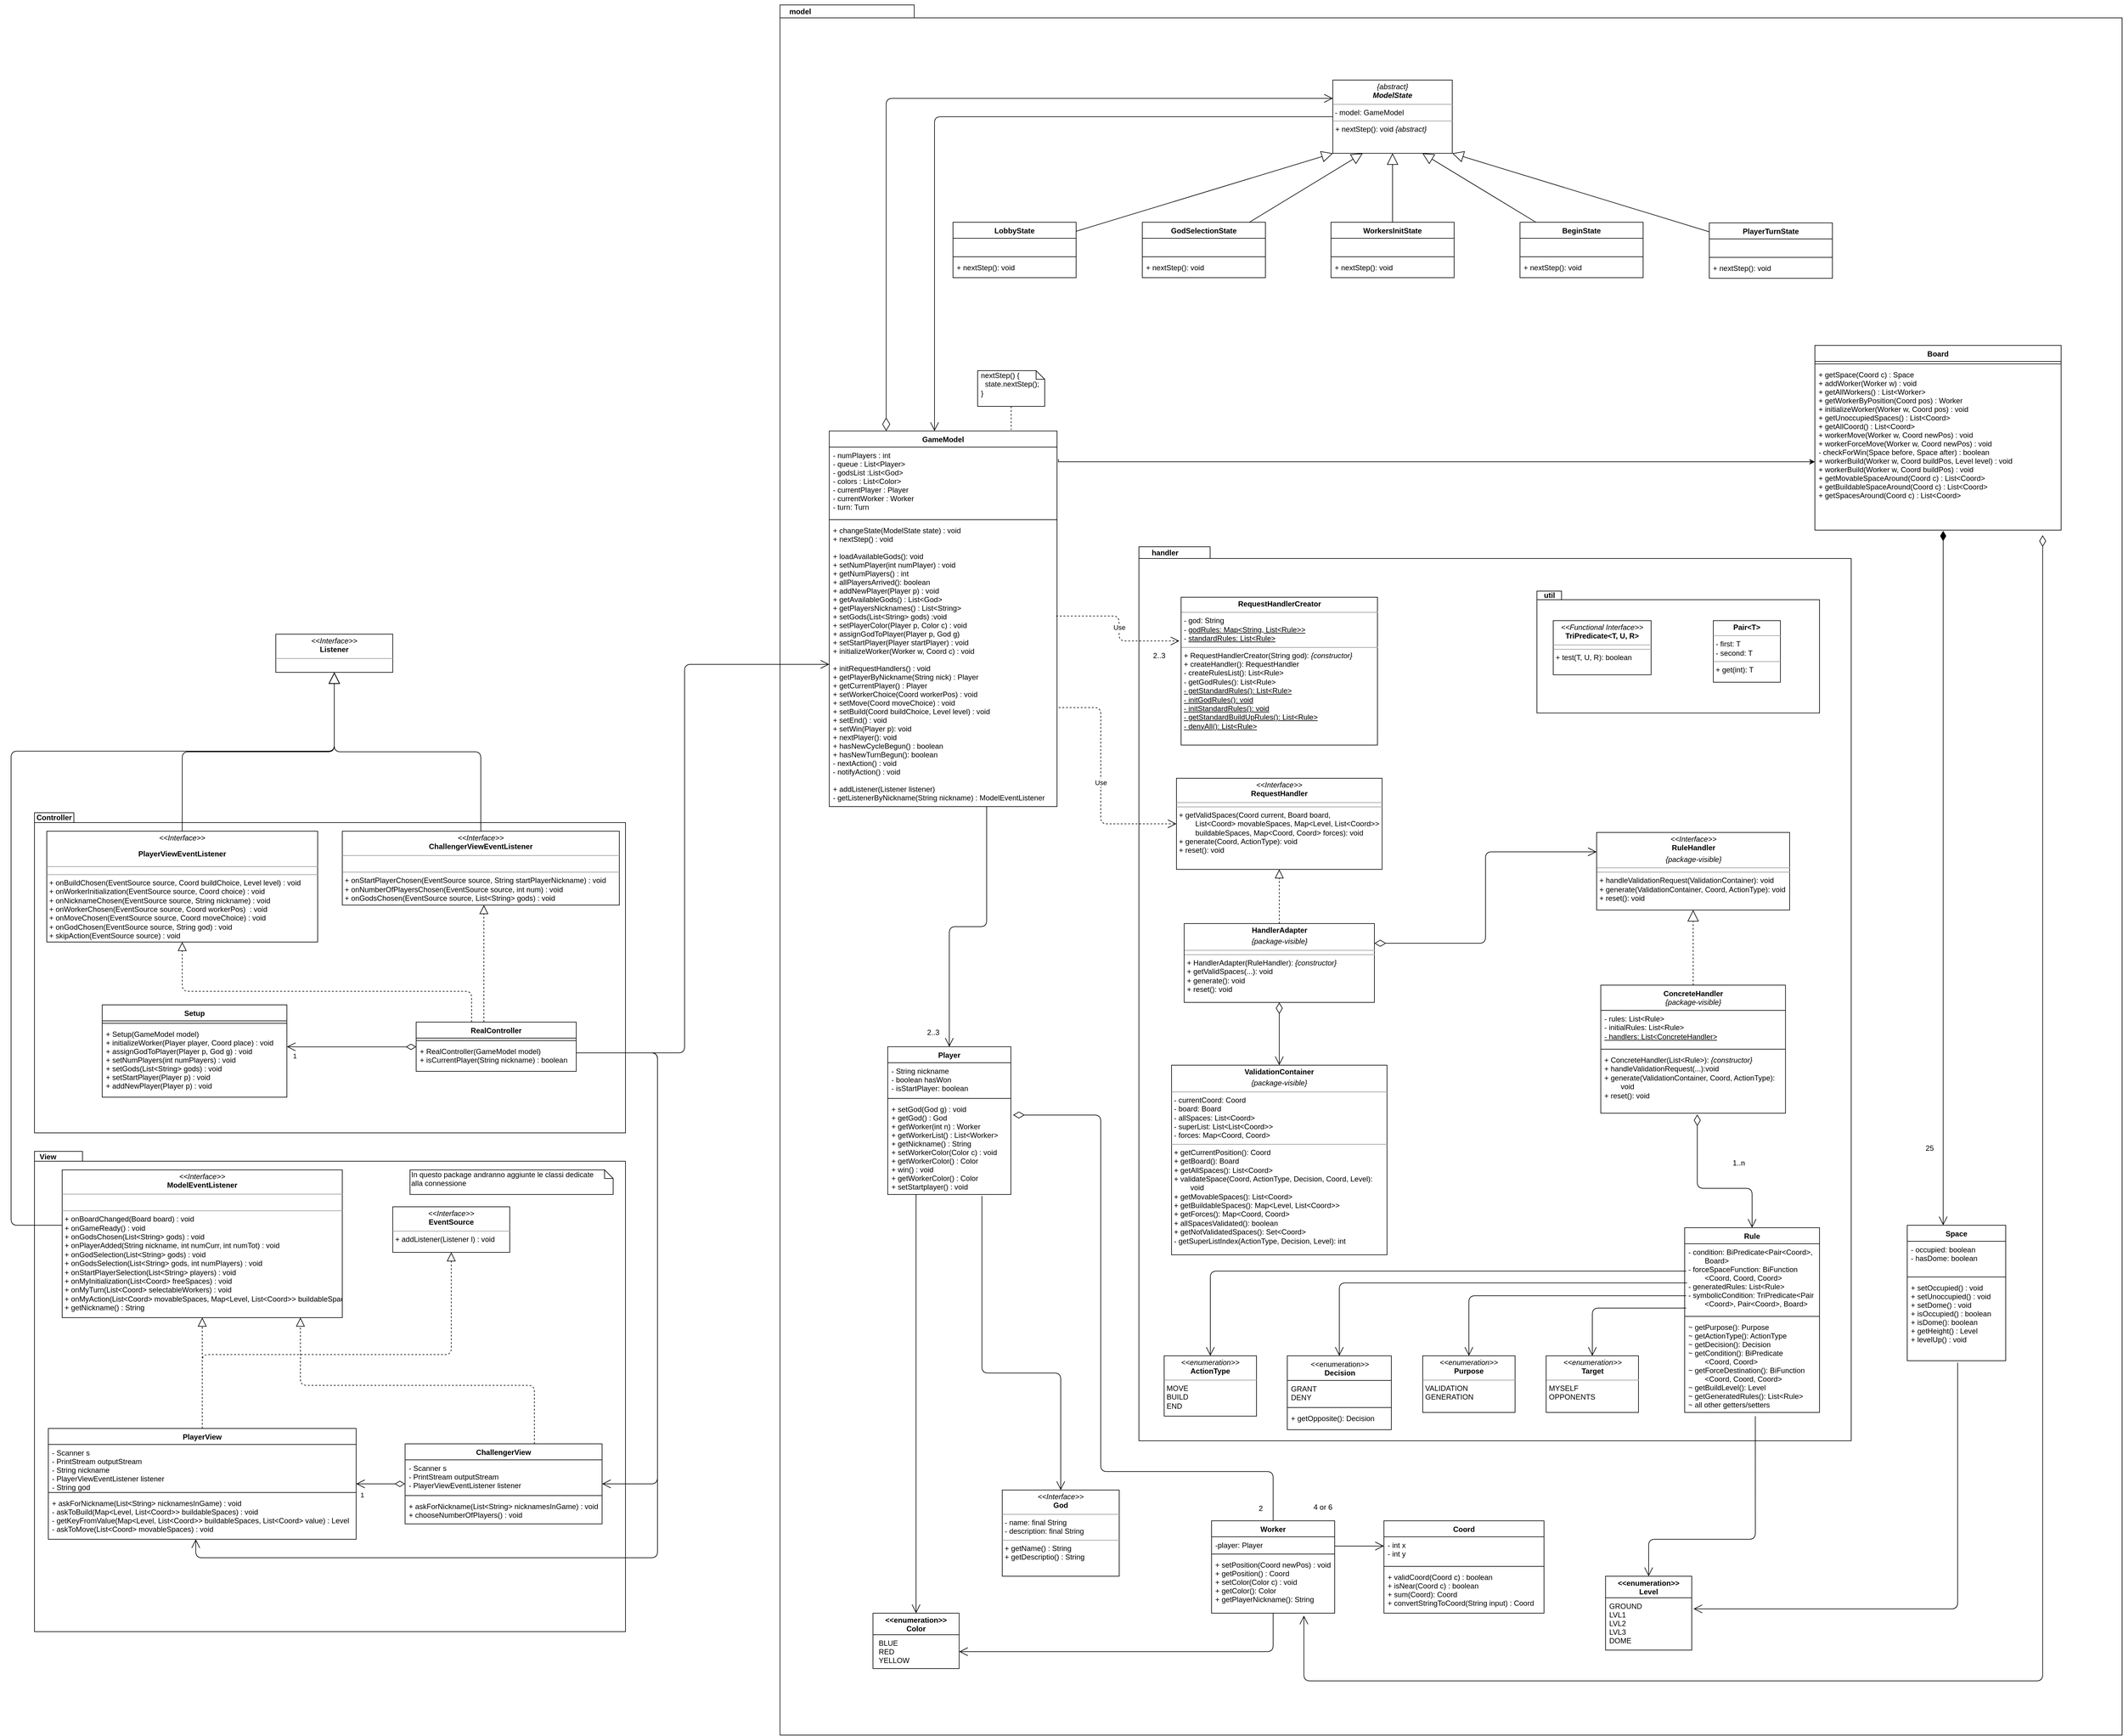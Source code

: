 <mxfile version="13.0.6" type="github">
  <diagram id="C5RBs43oDa-KdzZeNtuy" name="Page-1">
    <mxGraphModel dx="1920" dy="3704" grid="1" gridSize="10" guides="1" tooltips="1" connect="1" arrows="1" fold="1" page="1" pageScale="1" pageWidth="827" pageHeight="1169" math="0" shadow="0">
      <root>
        <mxCell id="WIyWlLk6GJQsqaUBKTNV-0" />
        <mxCell id="WIyWlLk6GJQsqaUBKTNV-1" parent="WIyWlLk6GJQsqaUBKTNV-0" />
        <mxCell id="LcRW81NQQqgkX1LeB4Ay-17" value="" style="group;html=1;" parent="WIyWlLk6GJQsqaUBKTNV-1" vertex="1" connectable="0">
          <mxGeometry x="1399" y="-832" width="2060" height="1920" as="geometry" />
        </mxCell>
        <mxCell id="-60NsE4o0A_aWf5wCk37-1" value="" style="shape=folder;fontStyle=1;spacingTop=10;tabWidth=65;tabHeight=21;tabPosition=left;html=1;" parent="LcRW81NQQqgkX1LeB4Ay-17" vertex="1">
          <mxGeometry x="-120" y="-890" width="2180" height="2810" as="geometry" />
        </mxCell>
        <mxCell id="LcRW81NQQqgkX1LeB4Ay-57" value="" style="group" parent="LcRW81NQQqgkX1LeB4Ay-17" vertex="1" connectable="0">
          <mxGeometry x="460" y="210" width="1160" height="1232" as="geometry" />
        </mxCell>
        <mxCell id="LcRW81NQQqgkX1LeB4Ay-50" value="" style="shape=folder;fontStyle=1;spacingTop=10;tabWidth=86;tabHeight=19;tabPosition=left;html=1;" parent="LcRW81NQQqgkX1LeB4Ay-57" vertex="1">
          <mxGeometry x="3" y="-220" width="1157" height="1452" as="geometry" />
        </mxCell>
        <mxCell id="LcRW81NQQqgkX1LeB4Ay-4" value="Rule" style="swimlane;fontStyle=1;align=center;verticalAlign=top;childLayout=stackLayout;horizontal=1;startSize=26;horizontalStack=0;resizeParent=1;resizeParentMax=0;resizeLast=0;collapsible=1;marginBottom=0;" parent="LcRW81NQQqgkX1LeB4Ay-57" vertex="1">
          <mxGeometry x="889.5" y="886" width="219" height="300" as="geometry" />
        </mxCell>
        <mxCell id="LcRW81NQQqgkX1LeB4Ay-5" value="- condition: BiPredicate&lt;Pair&lt;Coord&gt;,&#xa;        Board&gt;&#xa;- forceSpaceFunction: BiFunction&#xa;        &lt;Coord, Coord, Coord&gt;&#xa;- generatedRules: List&lt;Rule&gt;&#xa;- symbolicCondition: TriPredicate&lt;Pair&#xa;        &lt;Coord&gt;, Pair&lt;Coord&gt;, Board&gt;&#xa;&#xa;" style="text;strokeColor=none;fillColor=none;align=left;verticalAlign=top;spacingLeft=4;spacingRight=4;overflow=hidden;rotatable=0;points=[[0,0.5],[1,0.5]];portConstraint=eastwest;" parent="LcRW81NQQqgkX1LeB4Ay-4" vertex="1">
          <mxGeometry y="26" width="219" height="114" as="geometry" />
        </mxCell>
        <mxCell id="LcRW81NQQqgkX1LeB4Ay-6" value="" style="line;strokeWidth=1;fillColor=none;align=left;verticalAlign=middle;spacingTop=-1;spacingLeft=3;spacingRight=3;rotatable=0;labelPosition=right;points=[];portConstraint=eastwest;" parent="LcRW81NQQqgkX1LeB4Ay-4" vertex="1">
          <mxGeometry y="140" width="219" height="8" as="geometry" />
        </mxCell>
        <mxCell id="LcRW81NQQqgkX1LeB4Ay-7" value="~ getPurpose(): Purpose&#xa;~ getActionType(): ActionType&#xa;~ getDecision(): Decision&#xa;~ getCondition(): BiPredicate&#xa;        &lt;Coord, Coord&gt;&#xa;~ getForceDestination(): BiFunction&#xa;        &lt;Coord, Coord, Coord&gt;&#xa;~ getBuildLevel(): Level&#xa;~ getGeneratedRules(): List&lt;Rule&gt;&#xa;~ all other getters/setters&#xa;&#xa;&#xa;&#xa;" style="text;strokeColor=none;fillColor=none;align=left;verticalAlign=top;spacingLeft=4;spacingRight=4;overflow=hidden;rotatable=0;points=[[0,0.5],[1,0.5]];portConstraint=eastwest;" parent="LcRW81NQQqgkX1LeB4Ay-4" vertex="1">
          <mxGeometry y="148" width="219" height="152" as="geometry" />
        </mxCell>
        <mxCell id="zKTAMkaEsUsHGXq3V1gV-0" value="&amp;lt;&amp;lt;enumeration&amp;gt;&amp;gt;&lt;br&gt;&lt;b&gt;Decision&lt;/b&gt;" style="swimlane;fontStyle=0;align=center;verticalAlign=top;childLayout=stackLayout;horizontal=1;startSize=40;horizontalStack=0;resizeParent=1;resizeParentMax=0;resizeLast=0;collapsible=1;marginBottom=0;html=1;" parent="LcRW81NQQqgkX1LeB4Ay-57" vertex="1">
          <mxGeometry x="244" y="1094" width="169" height="120" as="geometry" />
        </mxCell>
        <mxCell id="zKTAMkaEsUsHGXq3V1gV-1" value="GRANT&#xa;DENY" style="text;strokeColor=none;fillColor=none;align=left;verticalAlign=top;spacingLeft=4;spacingRight=4;overflow=hidden;rotatable=0;points=[[0,0.5],[1,0.5]];portConstraint=eastwest;" parent="zKTAMkaEsUsHGXq3V1gV-0" vertex="1">
          <mxGeometry y="40" width="169" height="40" as="geometry" />
        </mxCell>
        <mxCell id="zKTAMkaEsUsHGXq3V1gV-2" value="" style="line;strokeWidth=1;fillColor=none;align=left;verticalAlign=middle;spacingTop=-1;spacingLeft=3;spacingRight=3;rotatable=0;labelPosition=right;points=[];portConstraint=eastwest;" parent="zKTAMkaEsUsHGXq3V1gV-0" vertex="1">
          <mxGeometry y="80" width="169" height="8" as="geometry" />
        </mxCell>
        <mxCell id="zKTAMkaEsUsHGXq3V1gV-3" value="+ getOpposite(): Decision" style="text;strokeColor=none;fillColor=none;align=left;verticalAlign=top;spacingLeft=4;spacingRight=4;overflow=hidden;rotatable=0;points=[[0,0.5],[1,0.5]];portConstraint=eastwest;" parent="zKTAMkaEsUsHGXq3V1gV-0" vertex="1">
          <mxGeometry y="88" width="169" height="32" as="geometry" />
        </mxCell>
        <mxCell id="F0vZ-oMPGt8kP6uusFCu-17" value="&lt;p style=&quot;margin: 0px ; margin-top: 4px ; text-align: center&quot;&gt;&lt;i&gt;&amp;lt;&amp;lt;Interface&amp;gt;&amp;gt;&lt;/i&gt;&lt;br&gt;&lt;b&gt;RuleHandler&lt;/b&gt;&lt;/p&gt;&lt;p style=&quot;margin: 0px ; margin-top: 4px ; text-align: center&quot;&gt;&lt;i&gt;{package-visible}&lt;/i&gt;&lt;/p&gt;&lt;hr size=&quot;1&quot;&gt;&lt;hr size=&quot;1&quot;&gt;&lt;p style=&quot;margin: 0px ; margin-left: 4px&quot;&gt;+ handleValidationRequest(ValidationContainer): void&lt;/p&gt;&lt;p style=&quot;margin: 0px ; margin-left: 4px&quot;&gt;+ generate(ValidationContainer, Coord, ActionType): void&lt;/p&gt;&lt;p style=&quot;margin: 0px ; margin-left: 4px&quot;&gt;+ reset(): void&lt;br&gt;&lt;/p&gt;&lt;div&gt;&lt;br&gt;&lt;br&gt;&lt;/div&gt;" style="verticalAlign=top;align=left;overflow=fill;fontSize=12;fontFamily=Helvetica;html=1;" parent="LcRW81NQQqgkX1LeB4Ay-57" vertex="1">
          <mxGeometry x="746.5" y="244" width="313.5" height="126" as="geometry" />
        </mxCell>
        <mxCell id="LcRW81NQQqgkX1LeB4Ay-13" value="&lt;p style=&quot;margin: 0px ; margin-top: 4px ; text-align: center&quot;&gt;&lt;i&gt;&amp;lt;&amp;lt;enumeration&amp;gt;&amp;gt;&lt;/i&gt;&lt;br&gt;&lt;b&gt;Purpose&lt;/b&gt;&lt;/p&gt;&lt;hr size=&quot;1&quot;&gt;&lt;p style=&quot;margin: 0px ; margin-left: 4px&quot;&gt;VALIDATION&lt;/p&gt;&lt;p style=&quot;margin: 0px ; margin-left: 4px&quot;&gt;GENERATION&lt;br&gt;&lt;/p&gt;" style="verticalAlign=top;align=left;overflow=fill;fontSize=12;fontFamily=Helvetica;html=1;" parent="LcRW81NQQqgkX1LeB4Ay-57" vertex="1">
          <mxGeometry x="464" y="1094" width="150" height="92" as="geometry" />
        </mxCell>
        <mxCell id="F_CIxczFa_6I44uATnzT-7" value="&lt;p style=&quot;margin: 0px ; margin-top: 4px ; text-align: center&quot;&gt;&lt;b&gt;ValidationContainer&lt;/b&gt;&lt;/p&gt;&lt;p style=&quot;margin: 0px ; margin-top: 4px ; text-align: center&quot;&gt;&lt;i&gt;{package-visible}&lt;/i&gt;&lt;br&gt;&lt;/p&gt;&lt;hr size=&quot;1&quot;&gt;&lt;p style=&quot;margin: 0px ; margin-left: 4px&quot;&gt;- currentCoord: Coord&lt;/p&gt;&lt;p style=&quot;margin: 0px ; margin-left: 4px&quot;&gt;- board: Board&lt;br&gt;&lt;/p&gt;&lt;p style=&quot;margin: 0px ; margin-left: 4px&quot;&gt;- allSpaces: List&amp;lt;Coord&amp;gt;&lt;br&gt;&lt;/p&gt;&lt;p style=&quot;margin: 0px ; margin-left: 4px&quot;&gt;- superList: List&amp;lt;List&amp;lt;Coord&amp;gt;&amp;gt;&lt;br&gt;&lt;/p&gt;&lt;p style=&quot;margin: 0px ; margin-left: 4px&quot;&gt;- forces: Map&amp;lt;Coord, Coord&amp;gt;&lt;/p&gt;&lt;hr size=&quot;1&quot;&gt;&lt;p style=&quot;margin: 0px ; margin-left: 4px&quot;&gt;+ getCurrentPosition(): Coord&lt;/p&gt;&lt;p style=&quot;margin: 0px ; margin-left: 4px&quot;&gt;+ getBoard(): Board&lt;br&gt;&lt;/p&gt;&lt;p style=&quot;margin: 0px ; margin-left: 4px&quot;&gt;+ getAllSpaces(): List&amp;lt;Coord&amp;gt;&lt;br&gt;&lt;/p&gt;&lt;p style=&quot;margin: 0px ; margin-left: 4px&quot;&gt;+ validateSpace(Coord, ActionType, Decision, Coord, Level):&lt;/p&gt;&lt;p style=&quot;margin: 0px ; margin-left: 4px&quot;&gt;&amp;nbsp;&amp;nbsp;&amp;nbsp;&amp;nbsp;&amp;nbsp;&amp;nbsp;&amp;nbsp; void&lt;/p&gt;&lt;p style=&quot;margin: 0px ; margin-left: 4px&quot;&gt;+ getMovableSpaces(): List&amp;lt;Coord&amp;gt;&lt;br&gt;&lt;/p&gt;&lt;p style=&quot;margin: 0px ; margin-left: 4px&quot;&gt;+ getBuildableSpaces(): Map&amp;lt;Level, List&amp;lt;Coord&amp;gt;&amp;gt;&lt;br&gt;&lt;/p&gt;&lt;p style=&quot;margin: 0px ; margin-left: 4px&quot;&gt;+ getForces(): Map&amp;lt;Coord, Coord&amp;gt;&lt;/p&gt;&lt;p style=&quot;margin: 0px ; margin-left: 4px&quot;&gt;+ allSpacesValidated(): boolean&lt;/p&gt;&lt;p style=&quot;margin: 0px ; margin-left: 4px&quot;&gt;+ getNotValidatedSpaces(): Set&amp;lt;Coord&amp;gt;&lt;br&gt;&lt;/p&gt;&lt;p style=&quot;margin: 0px ; margin-left: 4px&quot;&gt;- getSuperListIndex(ActionType, Decision, Level): int&lt;br&gt;&lt;/p&gt;" style="verticalAlign=top;align=left;overflow=fill;fontSize=12;fontFamily=Helvetica;html=1;" parent="LcRW81NQQqgkX1LeB4Ay-57" vertex="1">
          <mxGeometry x="56" y="622" width="350" height="308" as="geometry" />
        </mxCell>
        <mxCell id="LcRW81NQQqgkX1LeB4Ay-43" style="endArrow=block;dashed=1;endFill=0;endSize=16;html=1;fontFamily=Helvetica;fontSize=11;fontColor=#000000;align=center;strokeColor=#000000;fillColor=#f8cecc;edgeStyle=orthogonalEdgeStyle;" parent="LcRW81NQQqgkX1LeB4Ay-57" source="LcRW81NQQqgkX1LeB4Ay-0" target="F0vZ-oMPGt8kP6uusFCu-17" edge="1">
          <mxGeometry relative="1" as="geometry">
            <mxPoint x="766" y="421" as="targetPoint" />
            <mxPoint x="766" y="502" as="sourcePoint" />
          </mxGeometry>
        </mxCell>
        <mxCell id="LcRW81NQQqgkX1LeB4Ay-15" style="endArrow=open;endFill=1;endSize=12;html=1;fontFamily=Helvetica;fontSize=11;fontColor=#000000;align=center;strokeColor=#000000;edgeStyle=orthogonalEdgeStyle;entryX=0.5;entryY=0;entryDx=0;entryDy=0;exitX=0.011;exitY=0.741;exitDx=0;exitDy=0;exitPerimeter=0;" parent="LcRW81NQQqgkX1LeB4Ay-57" source="LcRW81NQQqgkX1LeB4Ay-5" target="LcRW81NQQqgkX1LeB4Ay-13" edge="1">
          <mxGeometry relative="1" as="geometry">
            <mxPoint x="891" y="1012" as="sourcePoint" />
            <mxPoint x="539" y="1082" as="targetPoint" />
          </mxGeometry>
        </mxCell>
        <mxCell id="F_CIxczFa_6I44uATnzT-2" style="edgeStyle=orthogonalEdgeStyle;rounded=1;orthogonalLoop=1;jettySize=auto;html=1;endFill=1;endArrow=open;endSize=12;entryX=0.5;entryY=0;entryDx=0;entryDy=0;exitX=0.018;exitY=0.558;exitDx=0;exitDy=0;exitPerimeter=0;" parent="LcRW81NQQqgkX1LeB4Ay-57" source="LcRW81NQQqgkX1LeB4Ay-5" target="zKTAMkaEsUsHGXq3V1gV-0" edge="1">
          <mxGeometry relative="1" as="geometry">
            <mxPoint x="887" y="992" as="sourcePoint" />
            <mxPoint x="329" y="1072" as="targetPoint" />
          </mxGeometry>
        </mxCell>
        <mxCell id="LcRW81NQQqgkX1LeB4Ay-47" style="endArrow=open;html=1;endSize=12;startArrow=diamondThin;startSize=16;startFill=0;edgeStyle=orthogonalEdgeStyle;align=center;verticalAlign=bottom;fontFamily=Helvetica;fontSize=11;fontColor=#000000;strokeColor=#000000;" parent="LcRW81NQQqgkX1LeB4Ay-57" target="LcRW81NQQqgkX1LeB4Ay-4" edge="1">
          <mxGeometry relative="1" as="geometry">
            <Array as="points">
              <mxPoint x="910" y="822" />
              <mxPoint x="999" y="822" />
            </Array>
            <mxPoint x="910" y="702" as="sourcePoint" />
          </mxGeometry>
        </mxCell>
        <mxCell id="LcRW81NQQqgkX1LeB4Ay-14" value="&lt;p style=&quot;margin: 0px ; margin-top: 4px ; text-align: center&quot;&gt;&lt;i&gt;&amp;lt;&amp;lt;enumeration&amp;gt;&amp;gt;&lt;/i&gt;&lt;br&gt;&lt;b&gt;ActionType&lt;/b&gt;&lt;/p&gt;&lt;hr size=&quot;1&quot;&gt;&lt;p style=&quot;margin: 0px ; margin-left: 4px&quot;&gt;MOVE&lt;/p&gt;&lt;p style=&quot;margin: 0px ; margin-left: 4px&quot;&gt;BUILD&lt;/p&gt;&lt;p style=&quot;margin: 0px ; margin-left: 4px&quot;&gt;END&lt;br&gt;&lt;/p&gt;" style="verticalAlign=top;align=left;overflow=fill;fontSize=12;fontFamily=Helvetica;html=1;" parent="LcRW81NQQqgkX1LeB4Ay-57" vertex="1">
          <mxGeometry x="44" y="1094" width="150" height="98" as="geometry" />
        </mxCell>
        <mxCell id="LcRW81NQQqgkX1LeB4Ay-16" style="endArrow=open;endFill=1;endSize=12;html=1;fontFamily=Helvetica;fontSize=11;fontColor=#000000;align=center;strokeColor=#000000;edgeStyle=orthogonalEdgeStyle;entryX=0.5;entryY=0;entryDx=0;entryDy=0;exitX=0.011;exitY=0.39;exitDx=0;exitDy=0;exitPerimeter=0;" parent="LcRW81NQQqgkX1LeB4Ay-57" source="LcRW81NQQqgkX1LeB4Ay-5" target="LcRW81NQQqgkX1LeB4Ay-14" edge="1">
          <mxGeometry relative="1" as="geometry">
            <mxPoint x="361" y="943" as="targetPoint" />
            <mxPoint x="889" y="972" as="sourcePoint" />
          </mxGeometry>
        </mxCell>
        <mxCell id="zKTAMkaEsUsHGXq3V1gV-12" value="&lt;p style=&quot;margin: 0px ; margin-top: 4px ; text-align: center&quot;&gt;&lt;i&gt;&amp;lt;&amp;lt;enumeration&amp;gt;&amp;gt;&lt;/i&gt;&lt;br&gt;&lt;b&gt;Target&lt;/b&gt;&lt;/p&gt;&lt;hr size=&quot;1&quot;&gt;&lt;p style=&quot;margin: 0px ; margin-left: 4px&quot;&gt;MYSELF&lt;/p&gt;&lt;p style=&quot;margin: 0px ; margin-left: 4px&quot;&gt;OPPONENTS&lt;br&gt;&lt;/p&gt;" style="verticalAlign=top;align=left;overflow=fill;fontSize=12;fontFamily=Helvetica;html=1;" parent="LcRW81NQQqgkX1LeB4Ay-57" vertex="1">
          <mxGeometry x="664.5" y="1094" width="150" height="92" as="geometry" />
        </mxCell>
        <mxCell id="zKTAMkaEsUsHGXq3V1gV-14" style="edgeStyle=orthogonalEdgeStyle;rounded=1;orthogonalLoop=1;jettySize=auto;html=1;entryX=0.5;entryY=0;entryDx=0;entryDy=0;startArrow=none;strokeColor=#000000;endFill=1;endArrow=open;endSize=12;exitX=0.011;exitY=0.917;exitDx=0;exitDy=0;exitPerimeter=0;" parent="LcRW81NQQqgkX1LeB4Ay-57" source="LcRW81NQQqgkX1LeB4Ay-5" target="zKTAMkaEsUsHGXq3V1gV-12" edge="1">
          <mxGeometry relative="1" as="geometry">
            <mxPoint x="891" y="1032" as="sourcePoint" />
          </mxGeometry>
        </mxCell>
        <mxCell id="za8SHLEQkm7EsVnOQVvr-2" value="2..3" style="text;html=1;strokeColor=none;fillColor=none;align=center;verticalAlign=middle;whiteSpace=wrap;rounded=0;" parent="LcRW81NQQqgkX1LeB4Ay-57" vertex="1">
          <mxGeometry x="16" y="-53" width="40" height="20" as="geometry" />
        </mxCell>
        <mxCell id="LcRW81NQQqgkX1LeB4Ay-0" value="&lt;b&gt;ConcreteHandler&lt;/b&gt;&lt;br&gt;&lt;i&gt;{package-visible}&lt;/i&gt;" style="swimlane;fontStyle=0;align=center;verticalAlign=top;childLayout=stackLayout;horizontal=1;startSize=41;horizontalStack=0;resizeParent=1;resizeParentMax=0;resizeLast=0;collapsible=1;marginBottom=0;html=1;" parent="LcRW81NQQqgkX1LeB4Ay-57" vertex="1">
          <mxGeometry x="753.25" y="492" width="300" height="208" as="geometry" />
        </mxCell>
        <mxCell id="LcRW81NQQqgkX1LeB4Ay-1" value="&lt;div&gt;- rules: List&amp;lt;Rule&amp;gt;&lt;/div&gt;&lt;div&gt;- initialRules: List&amp;lt;Rule&amp;gt;&lt;/div&gt;&lt;u&gt;- handlers: List&amp;lt;ConcreteHandler&amp;gt;&lt;/u&gt;" style="text;strokeColor=none;fillColor=none;align=left;verticalAlign=top;spacingLeft=4;spacingRight=4;overflow=hidden;rotatable=0;points=[[0,0.5],[1,0.5]];portConstraint=eastwest;html=1;" parent="LcRW81NQQqgkX1LeB4Ay-0" vertex="1">
          <mxGeometry y="41" width="300" height="59" as="geometry" />
        </mxCell>
        <mxCell id="LcRW81NQQqgkX1LeB4Ay-2" value="" style="line;strokeWidth=1;fillColor=none;align=left;verticalAlign=middle;spacingTop=-1;spacingLeft=3;spacingRight=3;rotatable=0;labelPosition=right;points=[];portConstraint=eastwest;" parent="LcRW81NQQqgkX1LeB4Ay-0" vertex="1">
          <mxGeometry y="100" width="300" height="8" as="geometry" />
        </mxCell>
        <mxCell id="LcRW81NQQqgkX1LeB4Ay-3" value="&lt;div&gt;+ ConcreteHandler(List&amp;lt;Rule&amp;gt;): &lt;i&gt;{constructor}&lt;/i&gt;&lt;/div&gt;&lt;div&gt;+ handleValidationRequest(...):void&lt;/div&gt;&lt;div&gt;+ generate(ValidationContainer, Coord, ActionType):&lt;/div&gt;&lt;div&gt;&amp;nbsp;&amp;nbsp;&amp;nbsp;&amp;nbsp;&amp;nbsp;&amp;nbsp;&amp;nbsp; void&lt;br&gt;&lt;/div&gt;&lt;div&gt;+ reset(): void&lt;br&gt;&lt;/div&gt;" style="text;strokeColor=none;fillColor=none;align=left;verticalAlign=top;spacingLeft=4;spacingRight=4;overflow=hidden;rotatable=0;points=[[0,0.5],[1,0.5]];portConstraint=eastwest;fontStyle=0;html=1;" parent="LcRW81NQQqgkX1LeB4Ay-0" vertex="1">
          <mxGeometry y="108" width="300" height="100" as="geometry" />
        </mxCell>
        <mxCell id="zKTAMkaEsUsHGXq3V1gV-25" value="" style="group" parent="LcRW81NQQqgkX1LeB4Ay-57" vertex="1" connectable="0">
          <mxGeometry x="649.5" y="-148" width="459" height="198" as="geometry" />
        </mxCell>
        <mxCell id="zKTAMkaEsUsHGXq3V1gV-24" value="" style="group" parent="zKTAMkaEsUsHGXq3V1gV-25" vertex="1" connectable="0">
          <mxGeometry width="459" height="198" as="geometry" />
        </mxCell>
        <mxCell id="zKTAMkaEsUsHGXq3V1gV-21" value="" style="shape=folder;fontStyle=1;spacingTop=10;tabWidth=40;tabHeight=14;tabPosition=left;html=1;" parent="zKTAMkaEsUsHGXq3V1gV-24" vertex="1">
          <mxGeometry width="459" height="198" as="geometry" />
        </mxCell>
        <mxCell id="zKTAMkaEsUsHGXq3V1gV-19" value="&lt;p style=&quot;margin: 0px ; margin-top: 4px ; text-align: center&quot;&gt;&lt;i&gt;&amp;lt;&amp;lt;Functional Interface&amp;gt;&amp;gt;&lt;/i&gt;&lt;br&gt;&lt;b&gt;TriPredicate&amp;lt;T, U, R&amp;gt;&lt;br&gt;&lt;/b&gt;&lt;/p&gt;&lt;hr size=&quot;1&quot;&gt;&lt;hr size=&quot;1&quot;&gt;&lt;p style=&quot;margin: 0px ; margin-left: 4px&quot;&gt;+ test(T, U, R): boolean&lt;br&gt;&lt;/p&gt;&lt;div&gt;&lt;br&gt;&lt;br&gt;&lt;/div&gt;" style="verticalAlign=top;align=left;overflow=fill;fontSize=12;fontFamily=Helvetica;html=1;" parent="zKTAMkaEsUsHGXq3V1gV-24" vertex="1">
          <mxGeometry x="26.5" y="48" width="159" height="88" as="geometry" />
        </mxCell>
        <mxCell id="zKTAMkaEsUsHGXq3V1gV-20" value="&lt;p style=&quot;margin: 0px ; margin-top: 4px ; text-align: center&quot;&gt;&lt;b&gt;Pair&amp;lt;T&amp;gt;&lt;/b&gt;&lt;br&gt;&lt;/p&gt;&lt;hr size=&quot;1&quot;&gt;&lt;p style=&quot;margin: 0px ; margin-left: 4px&quot;&gt;- first: T&lt;/p&gt;&lt;p style=&quot;margin: 0px ; margin-left: 4px&quot;&gt;- second: T&lt;br&gt;&lt;/p&gt;&lt;hr size=&quot;1&quot;&gt;&lt;p style=&quot;margin: 0px ; margin-left: 4px&quot;&gt;+ get(int): T&lt;br&gt;&lt;/p&gt;" style="verticalAlign=top;align=left;overflow=fill;fontSize=12;fontFamily=Helvetica;html=1;" parent="zKTAMkaEsUsHGXq3V1gV-24" vertex="1">
          <mxGeometry x="286.5" y="48" width="109" height="100" as="geometry" />
        </mxCell>
        <mxCell id="zKTAMkaEsUsHGXq3V1gV-22" value="&lt;b&gt;util&lt;/b&gt;" style="text;html=1;strokeColor=none;fillColor=none;align=center;verticalAlign=middle;whiteSpace=wrap;rounded=0;" parent="zKTAMkaEsUsHGXq3V1gV-24" vertex="1">
          <mxGeometry y="-3" width="40" height="20" as="geometry" />
        </mxCell>
        <mxCell id="GLF211CV2YBHSNNz2mQ8-16" value="Player" style="swimlane;fontStyle=1;align=center;verticalAlign=top;childLayout=stackLayout;horizontal=1;startSize=26;horizontalStack=0;resizeParent=1;resizeParentMax=0;resizeLast=0;collapsible=1;marginBottom=0;" parent="LcRW81NQQqgkX1LeB4Ay-17" vertex="1">
          <mxGeometry x="55" y="802" width="200" height="240" as="geometry" />
        </mxCell>
        <mxCell id="GLF211CV2YBHSNNz2mQ8-17" value="- String nickname&#xa;- boolean hasWon&#xa;- isStartPlayer: boolean" style="text;strokeColor=none;fillColor=none;align=left;verticalAlign=top;spacingLeft=4;spacingRight=4;overflow=hidden;rotatable=0;points=[[0,0.5],[1,0.5]];portConstraint=eastwest;" parent="GLF211CV2YBHSNNz2mQ8-16" vertex="1">
          <mxGeometry y="26" width="200" height="54" as="geometry" />
        </mxCell>
        <mxCell id="GLF211CV2YBHSNNz2mQ8-18" value="" style="line;strokeWidth=1;fillColor=none;align=left;verticalAlign=middle;spacingTop=-1;spacingLeft=3;spacingRight=3;rotatable=0;labelPosition=right;points=[];portConstraint=eastwest;" parent="GLF211CV2YBHSNNz2mQ8-16" vertex="1">
          <mxGeometry y="80" width="200" height="8" as="geometry" />
        </mxCell>
        <mxCell id="GLF211CV2YBHSNNz2mQ8-19" value="+ setGod(God g) : void&#xa;+ getGod() : God&#xa;+ getWorker(int n) : Worker&#xa;+ getWorkerList() : List&lt;Worker&gt;&#xa;+ getNickname() : String&#xa;+ setWorkerColor(Color c) : void&#xa;+ getWorkerColor() : Color&#xa;+ win() : void&#xa;+ getWorkerColor() : Color&#xa;+ setStartplayer() : void" style="text;strokeColor=none;fillColor=none;align=left;verticalAlign=top;spacingLeft=4;spacingRight=4;overflow=hidden;rotatable=0;points=[[0,0.5],[1,0.5]];portConstraint=eastwest;" parent="GLF211CV2YBHSNNz2mQ8-16" vertex="1">
          <mxGeometry y="88" width="200" height="152" as="geometry" />
        </mxCell>
        <mxCell id="za8SHLEQkm7EsVnOQVvr-0" style="edgeStyle=orthogonalEdgeStyle;rounded=1;orthogonalLoop=1;jettySize=auto;html=1;entryX=1;entryY=0.5;entryDx=0;entryDy=0;endArrow=open;endFill=1;endSize=12;" parent="LcRW81NQQqgkX1LeB4Ay-17" source="GLF211CV2YBHSNNz2mQ8-29" target="GLF211CV2YBHSNNz2mQ8-9" edge="1">
          <mxGeometry relative="1" as="geometry" />
        </mxCell>
        <mxCell id="GLF211CV2YBHSNNz2mQ8-38" style="endArrow=open;endFill=1;endSize=12;html=1;fontFamily=Helvetica;fontSize=11;fontColor=#000000;align=center;strokeColor=#000000;edgeStyle=orthogonalEdgeStyle;entryX=0.5;entryY=0;entryDx=0;entryDy=0;exitX=0.765;exitY=1.017;exitDx=0;exitDy=0;exitPerimeter=0;" parent="LcRW81NQQqgkX1LeB4Ay-17" source="GLF211CV2YBHSNNz2mQ8-19" target="GLF211CV2YBHSNNz2mQ8-37" edge="1">
          <mxGeometry relative="1" as="geometry">
            <Array as="points">
              <mxPoint x="208" y="1332" />
              <mxPoint x="336" y="1332" />
            </Array>
          </mxGeometry>
        </mxCell>
        <mxCell id="GLF211CV2YBHSNNz2mQ8-21" style="endArrow=open;endFill=1;endSize=12;html=1;fontFamily=Helvetica;fontSize=11;fontColor=#000000;align=center;strokeColor=#000000;edgeStyle=orthogonalEdgeStyle;entryX=0.5;entryY=0;entryDx=0;entryDy=0;exitX=0.23;exitY=1.002;exitDx=0;exitDy=0;exitPerimeter=0;" parent="LcRW81NQQqgkX1LeB4Ay-17" source="GLF211CV2YBHSNNz2mQ8-19" target="GLF211CV2YBHSNNz2mQ8-6" edge="1">
          <mxGeometry relative="1" as="geometry">
            <Array as="points" />
            <mxPoint x="-119" y="1402" as="sourcePoint" />
          </mxGeometry>
        </mxCell>
        <mxCell id="GLF211CV2YBHSNNz2mQ8-35" style="endArrow=none;endFill=0;endSize=12;html=1;fontFamily=Helvetica;fontSize=11;fontColor=#000000;align=center;strokeColor=#000000;edgeStyle=orthogonalEdgeStyle;startArrow=diamondThin;startFill=0;startSize=16;exitX=1.018;exitY=0.151;exitDx=0;exitDy=0;exitPerimeter=0;" parent="LcRW81NQQqgkX1LeB4Ay-17" source="GLF211CV2YBHSNNz2mQ8-19" target="GLF211CV2YBHSNNz2mQ8-29" edge="1">
          <mxGeometry relative="1" as="geometry">
            <Array as="points">
              <mxPoint x="401" y="913" />
              <mxPoint x="401" y="1492" />
              <mxPoint x="681" y="1492" />
            </Array>
            <mxPoint x="251" y="714" as="sourcePoint" />
          </mxGeometry>
        </mxCell>
        <mxCell id="GLF211CV2YBHSNNz2mQ8-34" style="endArrow=open;endFill=1;endSize=12;html=1;fontFamily=Helvetica;fontSize=11;fontColor=#000000;align=center;strokeColor=#000000;edgeStyle=orthogonalEdgeStyle;entryX=0;entryY=0.5;entryDx=0;entryDy=0;exitX=1;exitY=0.625;exitDx=0;exitDy=0;exitPerimeter=0;" parent="LcRW81NQQqgkX1LeB4Ay-17" source="GLF211CV2YBHSNNz2mQ8-30" edge="1">
          <mxGeometry relative="1" as="geometry">
            <mxPoint x="861" y="1613.0" as="targetPoint" />
            <mxPoint x="784" y="1613" as="sourcePoint" />
          </mxGeometry>
        </mxCell>
        <mxCell id="GLF211CV2YBHSNNz2mQ8-26" style="endArrow=open;endFill=1;endSize=12;html=1;fontFamily=Helvetica;fontSize=11;fontColor=#000000;align=center;strokeColor=#000000;edgeStyle=orthogonalEdgeStyle;exitX=0.512;exitY=1.024;exitDx=0;exitDy=0;entryX=1.021;entryY=0.212;entryDx=0;entryDy=0;entryPerimeter=0;exitPerimeter=0;" parent="LcRW81NQQqgkX1LeB4Ay-17" source="GLF211CV2YBHSNNz2mQ8-25" target="GLF211CV2YBHSNNz2mQ8-15" edge="1">
          <mxGeometry relative="1" as="geometry">
            <mxPoint x="1294" y="1082" as="sourcePoint" />
            <mxPoint x="1331" y="1701" as="targetPoint" />
            <Array as="points">
              <mxPoint x="1793" y="1715" />
            </Array>
          </mxGeometry>
        </mxCell>
        <mxCell id="GLF211CV2YBHSNNz2mQ8-22" value="Space" style="swimlane;fontStyle=1;align=center;verticalAlign=top;childLayout=stackLayout;horizontal=1;startSize=26;horizontalStack=0;resizeParent=1;resizeParentMax=0;resizeLast=0;collapsible=1;marginBottom=0;" parent="LcRW81NQQqgkX1LeB4Ay-17" vertex="1">
          <mxGeometry x="1711" y="1092" width="160" height="220" as="geometry" />
        </mxCell>
        <mxCell id="GLF211CV2YBHSNNz2mQ8-23" value="- occupied: boolean&#xa;- hasDome: boolean" style="text;strokeColor=none;fillColor=none;align=left;verticalAlign=top;spacingLeft=4;spacingRight=4;overflow=hidden;rotatable=0;points=[[0,0.5],[1,0.5]];portConstraint=eastwest;" parent="GLF211CV2YBHSNNz2mQ8-22" vertex="1">
          <mxGeometry y="26" width="160" height="54" as="geometry" />
        </mxCell>
        <mxCell id="GLF211CV2YBHSNNz2mQ8-24" value="" style="line;strokeWidth=1;fillColor=none;align=left;verticalAlign=middle;spacingTop=-1;spacingLeft=3;spacingRight=3;rotatable=0;labelPosition=right;points=[];portConstraint=eastwest;" parent="GLF211CV2YBHSNNz2mQ8-22" vertex="1">
          <mxGeometry y="80" width="160" height="8" as="geometry" />
        </mxCell>
        <mxCell id="GLF211CV2YBHSNNz2mQ8-25" value="+ setOccupied() : void&#xa;+ setUnoccupied() : void&#xa;+ setDome() : void&#xa;+ isOccupied() : boolean&#xa;+ isDome(): boolean&#xa;+ getHeight() : Level&#xa;+ levelUp() : void&#xa;" style="text;strokeColor=none;fillColor=none;align=left;verticalAlign=top;spacingLeft=4;spacingRight=4;overflow=hidden;rotatable=0;points=[[0,0.5],[1,0.5]];portConstraint=eastwest;" parent="GLF211CV2YBHSNNz2mQ8-22" vertex="1">
          <mxGeometry y="88" width="160" height="132" as="geometry" />
        </mxCell>
        <mxCell id="GLF211CV2YBHSNNz2mQ8-10" value="Coord" style="swimlane;fontStyle=1;align=center;verticalAlign=top;childLayout=stackLayout;horizontal=1;startSize=26;horizontalStack=0;resizeParent=1;resizeParentMax=0;resizeLast=0;collapsible=1;marginBottom=0;" parent="LcRW81NQQqgkX1LeB4Ay-17" vertex="1">
          <mxGeometry x="861" y="1572" width="260" height="150" as="geometry" />
        </mxCell>
        <mxCell id="GLF211CV2YBHSNNz2mQ8-11" value="- int x&#xa;- int y" style="text;strokeColor=none;fillColor=none;align=left;verticalAlign=top;spacingLeft=4;spacingRight=4;overflow=hidden;rotatable=0;points=[[0,0.5],[1,0.5]];portConstraint=eastwest;" parent="GLF211CV2YBHSNNz2mQ8-10" vertex="1">
          <mxGeometry y="26" width="260" height="44" as="geometry" />
        </mxCell>
        <mxCell id="GLF211CV2YBHSNNz2mQ8-12" value="" style="line;strokeWidth=1;fillColor=none;align=left;verticalAlign=middle;spacingTop=-1;spacingLeft=3;spacingRight=3;rotatable=0;labelPosition=right;points=[];portConstraint=eastwest;" parent="GLF211CV2YBHSNNz2mQ8-10" vertex="1">
          <mxGeometry y="70" width="260" height="8" as="geometry" />
        </mxCell>
        <mxCell id="GLF211CV2YBHSNNz2mQ8-13" value="+ validCoord(Coord c) : boolean&#xa;+ isNear(Coord c) : boolean&#xa;+ sum(Coord): Coord&#xa;+ convertStringToCoord(String input) : Coord" style="text;strokeColor=none;fillColor=none;align=left;verticalAlign=top;spacingLeft=4;spacingRight=4;overflow=hidden;rotatable=0;points=[[0,0.5],[1,0.5]];portConstraint=eastwest;" parent="GLF211CV2YBHSNNz2mQ8-10" vertex="1">
          <mxGeometry y="78" width="260" height="72" as="geometry" />
        </mxCell>
        <mxCell id="GLF211CV2YBHSNNz2mQ8-29" value="Worker" style="swimlane;fontStyle=1;align=center;verticalAlign=top;childLayout=stackLayout;horizontal=1;startSize=26;horizontalStack=0;resizeParent=1;resizeParentMax=0;resizeLast=0;collapsible=1;marginBottom=0;" parent="LcRW81NQQqgkX1LeB4Ay-17" vertex="1">
          <mxGeometry x="581" y="1572" width="200" height="150" as="geometry" />
        </mxCell>
        <mxCell id="GLF211CV2YBHSNNz2mQ8-30" value="-player: Player" style="text;strokeColor=none;fillColor=none;align=left;verticalAlign=top;spacingLeft=4;spacingRight=4;overflow=hidden;rotatable=0;points=[[0,0.5],[1,0.5]];portConstraint=eastwest;" parent="GLF211CV2YBHSNNz2mQ8-29" vertex="1">
          <mxGeometry y="26" width="200" height="24" as="geometry" />
        </mxCell>
        <mxCell id="GLF211CV2YBHSNNz2mQ8-31" value="" style="line;strokeWidth=1;fillColor=none;align=left;verticalAlign=middle;spacingTop=-1;spacingLeft=3;spacingRight=3;rotatable=0;labelPosition=right;points=[];portConstraint=eastwest;" parent="GLF211CV2YBHSNNz2mQ8-29" vertex="1">
          <mxGeometry y="50" width="200" height="8" as="geometry" />
        </mxCell>
        <mxCell id="GLF211CV2YBHSNNz2mQ8-32" value="+ setPosition(Coord newPos) : void&#xa;+ getPosition() : Coord&#xa;+ setColor(Color c) : void&#xa;+ getColor(): Color&#xa;+ getPlayerNickname(): String" style="text;strokeColor=none;fillColor=none;align=left;verticalAlign=top;spacingLeft=4;spacingRight=4;overflow=hidden;rotatable=0;points=[[0,0.5],[1,0.5]];portConstraint=eastwest;" parent="GLF211CV2YBHSNNz2mQ8-29" vertex="1">
          <mxGeometry y="58" width="200" height="92" as="geometry" />
        </mxCell>
        <mxCell id="GLF211CV2YBHSNNz2mQ8-6" value="&lt;&lt;enumeration&gt;&gt;&#xa;Color" style="swimlane;fontStyle=1;childLayout=stackLayout;horizontal=1;startSize=35;fillColor=none;horizontalStack=0;resizeParent=1;resizeParentMax=0;resizeLast=0;collapsible=1;marginBottom=0;" parent="LcRW81NQQqgkX1LeB4Ay-17" vertex="1">
          <mxGeometry x="31" y="1722" width="140" height="90" as="geometry" />
        </mxCell>
        <mxCell id="GLF211CV2YBHSNNz2mQ8-9" value=" BLUE&#xa; RED&#xa; YELLOW" style="text;strokeColor=none;fillColor=none;align=left;verticalAlign=top;spacingLeft=4;spacingRight=4;overflow=hidden;rotatable=0;points=[[0,0.5],[1,0.5]];portConstraint=eastwest;" parent="GLF211CV2YBHSNNz2mQ8-6" vertex="1">
          <mxGeometry y="35" width="140" height="55" as="geometry" />
        </mxCell>
        <mxCell id="GLF211CV2YBHSNNz2mQ8-14" value="&lt;&lt;enumeration&gt;&gt;&#xa;Level" style="swimlane;fontStyle=1;childLayout=stackLayout;horizontal=1;startSize=35;fillColor=none;horizontalStack=0;resizeParent=1;resizeParentMax=0;resizeLast=0;collapsible=1;marginBottom=0;" parent="LcRW81NQQqgkX1LeB4Ay-17" vertex="1">
          <mxGeometry x="1221" y="1662" width="140" height="120" as="geometry" />
        </mxCell>
        <mxCell id="GLF211CV2YBHSNNz2mQ8-15" value="GROUND&#xa;LVL1&#xa;LVL2&#xa;LVL3&#xa;DOME" style="text;strokeColor=none;fillColor=none;align=left;verticalAlign=top;spacingLeft=4;spacingRight=4;overflow=hidden;rotatable=0;points=[[0,0.5],[1,0.5]];portConstraint=eastwest;" parent="GLF211CV2YBHSNNz2mQ8-14" vertex="1">
          <mxGeometry y="35" width="140" height="85" as="geometry" />
        </mxCell>
        <mxCell id="GLF211CV2YBHSNNz2mQ8-20" style="endArrow=open;endSize=12;html=1;fontFamily=Helvetica;fontSize=11;fontColor=#000000;align=center;strokeColor=#000000;edgeStyle=orthogonalEdgeStyle;verticalAlign=bottom;startFill=0;startArrow=none;startSize=16;exitX=0.691;exitY=1.001;exitDx=0;exitDy=0;exitPerimeter=0;" parent="LcRW81NQQqgkX1LeB4Ay-17" source="-60NsE4o0A_aWf5wCk37-27" target="GLF211CV2YBHSNNz2mQ8-16" edge="1">
          <mxGeometry relative="1" as="geometry">
            <Array as="points" />
          </mxGeometry>
        </mxCell>
        <mxCell id="-60NsE4o0A_aWf5wCk37-24" value="GameModel" style="swimlane;fontStyle=1;align=center;verticalAlign=top;childLayout=stackLayout;horizontal=1;startSize=26;horizontalStack=0;resizeParent=1;resizeParentMax=0;resizeLast=0;collapsible=1;marginBottom=0;" parent="LcRW81NQQqgkX1LeB4Ay-17" vertex="1">
          <mxGeometry x="-40" y="-198" width="370" height="610" as="geometry" />
        </mxCell>
        <mxCell id="-60NsE4o0A_aWf5wCk37-25" value="- numPlayers : int&#xa;- queue : List&lt;Player&gt;&#xa;- godsList :List&lt;God&gt;&#xa;- colors : List&lt;Color&gt;&#xa;- currentPlayer : Player&#xa;- currentWorker : Worker&#xa;- turn: Turn&#xa;&#xa;" style="text;strokeColor=none;fillColor=none;align=left;verticalAlign=top;spacingLeft=4;spacingRight=4;overflow=hidden;rotatable=0;points=[[0,0.5],[1,0.5]];portConstraint=eastwest;" parent="-60NsE4o0A_aWf5wCk37-24" vertex="1">
          <mxGeometry y="26" width="370" height="114" as="geometry" />
        </mxCell>
        <mxCell id="-60NsE4o0A_aWf5wCk37-26" value="" style="line;strokeWidth=1;fillColor=none;align=left;verticalAlign=middle;spacingTop=-1;spacingLeft=3;spacingRight=3;rotatable=0;labelPosition=right;points=[];portConstraint=eastwest;" parent="-60NsE4o0A_aWf5wCk37-24" vertex="1">
          <mxGeometry y="140" width="370" height="8" as="geometry" />
        </mxCell>
        <mxCell id="-60NsE4o0A_aWf5wCk37-27" value="+ changeState(ModelState state) : void&#xa;+ nextStep() : void&#xa;&#xa;+ loadAvailableGods(): void&#xa;+ setNumPlayer(int numPlayer) : void&#xa;+ getNumPlayers() : int&#xa;+ allPlayersArrived(): boolean&#xa;+ addNewPlayer(Player p) : void&#xa;+ getAvailableGods() : List&lt;God&gt;&#xa;+ getPlayersNicknames() : List&lt;String&gt;&#xa;+ setGods(List&lt;String&gt; gods) :void&#xa;+ setPlayerColor(Player p, Color c) : void&#xa;+ assignGodToPlayer(Player p, God g)&#xa;+ setStartPlayer(Player startPlayer) : void&#xa;+ initializeWorker(Worker w, Coord c) : void&#xa;&#xa;+ initRequestHandlers() : void&#xa;+ getPlayerByNickname(String nick) : Player&#xa;+ getCurrentPlayer() : Player&#xa;+ setWorkerChoice(Coord workerPos) : void&#xa;+ setMove(Coord moveChoice) : void&#xa;+ setBuild(Coord buildChoice, Level level) : void&#xa;+ setEnd() : void&#xa;+ setWin(Player p): void&#xa;+ nextPlayer(): void&#xa;+ hasNewCycleBegun() : boolean&#xa;+ hasNewTurnBegun(): boolean&#xa;- nextAction() : void&#xa;- notifyAction() : void&#xa;&#xa;+ addListener(Listener listener)&#xa;- getListenerByNickname(String nickname) : ModelEventListener" style="text;strokeColor=none;fillColor=none;align=left;verticalAlign=top;spacingLeft=4;spacingRight=4;overflow=hidden;rotatable=0;points=[[0,0.5],[1,0.5]];portConstraint=eastwest;" parent="-60NsE4o0A_aWf5wCk37-24" vertex="1">
          <mxGeometry y="148" width="370" height="462" as="geometry" />
        </mxCell>
        <mxCell id="zKTAMkaEsUsHGXq3V1gV-4" value="2..3" style="text;html=1;strokeColor=none;fillColor=none;align=center;verticalAlign=middle;whiteSpace=wrap;rounded=0;" parent="LcRW81NQQqgkX1LeB4Ay-17" vertex="1">
          <mxGeometry x="109" y="769" width="40" height="20" as="geometry" />
        </mxCell>
        <mxCell id="zKTAMkaEsUsHGXq3V1gV-11" value="" style="endArrow=open;endFill=1;endSize=12;html=1;strokeColor=#000000;exitX=0.524;exitY=1.04;exitDx=0;exitDy=0;exitPerimeter=0;entryX=0.5;entryY=0;entryDx=0;entryDy=0;edgeStyle=orthogonalEdgeStyle;" parent="LcRW81NQQqgkX1LeB4Ay-17" source="LcRW81NQQqgkX1LeB4Ay-7" target="GLF211CV2YBHSNNz2mQ8-14" edge="1">
          <mxGeometry width="160" relative="1" as="geometry">
            <mxPoint x="1271" y="1322" as="sourcePoint" />
            <mxPoint x="1431" y="1322" as="targetPoint" />
            <Array as="points">
              <mxPoint x="1464" y="1602" />
              <mxPoint x="1291" y="1602" />
            </Array>
          </mxGeometry>
        </mxCell>
        <mxCell id="GLF211CV2YBHSNNz2mQ8-37" value="&lt;p style=&quot;margin: 0px ; margin-top: 4px ; text-align: center&quot;&gt;&lt;i&gt;&amp;lt;&amp;lt;Interface&amp;gt;&amp;gt;&lt;/i&gt;&lt;br&gt;&lt;b&gt;God&lt;/b&gt;&lt;/p&gt;&lt;hr size=&quot;1&quot;&gt;&lt;p style=&quot;margin: 0px ; margin-left: 4px&quot;&gt;- name: final String&lt;/p&gt;&lt;p style=&quot;margin: 0px ; margin-left: 4px&quot;&gt;- description: final String&lt;/p&gt;&lt;hr size=&quot;1&quot;&gt;&lt;p style=&quot;margin: 0px ; margin-left: 4px&quot;&gt;+ getName() : String&lt;/p&gt;&lt;p style=&quot;margin: 0px ; margin-left: 4px&quot;&gt;+ getDescriptio() : String&lt;/p&gt;" style="verticalAlign=top;align=left;overflow=fill;fontSize=12;fontFamily=Helvetica;html=1;" parent="LcRW81NQQqgkX1LeB4Ay-17" vertex="1">
          <mxGeometry x="241" y="1522" width="190" height="140" as="geometry" />
        </mxCell>
        <mxCell id="za8SHLEQkm7EsVnOQVvr-3" value="4 or 6" style="text;html=1;strokeColor=none;fillColor=none;align=center;verticalAlign=middle;whiteSpace=wrap;rounded=0;" parent="LcRW81NQQqgkX1LeB4Ay-17" vertex="1">
          <mxGeometry x="742" y="1540" width="40" height="20" as="geometry" />
        </mxCell>
        <mxCell id="za8SHLEQkm7EsVnOQVvr-1" value="2" style="text;html=1;strokeColor=none;fillColor=none;align=center;verticalAlign=middle;whiteSpace=wrap;rounded=0;" parent="LcRW81NQQqgkX1LeB4Ay-17" vertex="1">
          <mxGeometry x="641" y="1542" width="40" height="20" as="geometry" />
        </mxCell>
        <mxCell id="GLF211CV2YBHSNNz2mQ8-36" style="endArrow=open;endFill=1;endSize=12;html=1;fontFamily=Helvetica;fontSize=11;fontColor=#000000;align=center;strokeColor=#000000;edgeStyle=orthogonalEdgeStyle;exitX=0.925;exitY=1.031;exitDx=0;exitDy=0;exitPerimeter=0;entryX=0.75;entryY=1.043;entryDx=0;entryDy=0;startArrow=diamondThin;startFill=0;startSize=16;entryPerimeter=0;" parent="LcRW81NQQqgkX1LeB4Ay-17" source="GLF211CV2YBHSNNz2mQ8-4" target="GLF211CV2YBHSNNz2mQ8-32" edge="1">
          <mxGeometry relative="1" as="geometry">
            <Array as="points">
              <mxPoint x="1931" y="1832" />
              <mxPoint x="731" y="1832" />
            </Array>
          </mxGeometry>
        </mxCell>
        <mxCell id="GLF211CV2YBHSNNz2mQ8-5" style="edgeStyle=orthogonalEdgeStyle;rounded=0;orthogonalLoop=1;jettySize=auto;html=1;exitX=1.006;exitY=0.172;exitDx=0;exitDy=0;exitPerimeter=0;" parent="LcRW81NQQqgkX1LeB4Ay-17" source="-60NsE4o0A_aWf5wCk37-25" target="GLF211CV2YBHSNNz2mQ8-1" edge="1">
          <mxGeometry relative="1" as="geometry">
            <mxPoint x="337" y="-148" as="sourcePoint" />
            <Array as="points">
              <mxPoint x="857" y="-148" />
              <mxPoint x="857" y="-148" />
            </Array>
          </mxGeometry>
        </mxCell>
        <mxCell id="GLF211CV2YBHSNNz2mQ8-1" value="Board" style="swimlane;fontStyle=1;align=center;verticalAlign=top;childLayout=stackLayout;horizontal=1;startSize=26;horizontalStack=0;resizeParent=1;resizeParentMax=0;resizeLast=0;collapsible=1;marginBottom=0;" parent="LcRW81NQQqgkX1LeB4Ay-17" vertex="1">
          <mxGeometry x="1561" y="-337" width="400" height="300" as="geometry" />
        </mxCell>
        <mxCell id="GLF211CV2YBHSNNz2mQ8-3" value="" style="line;strokeWidth=1;fillColor=none;align=left;verticalAlign=middle;spacingTop=-1;spacingLeft=3;spacingRight=3;rotatable=0;labelPosition=right;points=[];portConstraint=eastwest;" parent="GLF211CV2YBHSNNz2mQ8-1" vertex="1">
          <mxGeometry y="26" width="400" height="8" as="geometry" />
        </mxCell>
        <mxCell id="GLF211CV2YBHSNNz2mQ8-4" value="+ getSpace(Coord c) : Space&#xa;+ addWorker(Worker w) : void&#xa;+ getAllWorkers() : List&lt;Worker&gt;&#xa;+ getWorkerByPosition(Coord pos) : Worker&#xa;+ initializeWorker(Worker w, Coord pos) : void&#xa;+ getUnoccupiedSpaces() : List&lt;Coord&gt;&#xa;+ getAllCoord() : List&lt;Coord&gt;&#xa;+ workerMove(Worker w, Coord newPos) : void&#xa;+ workerForceMove(Worker w, Coord newPos) : void&#xa;- checkForWin(Space before, Space after) : boolean&#xa;+ workerBuild(Worker w, Coord buildPos, Level level) : void&#xa;+ workerBuild(Worker w, Coord buildPos) : void&#xa;+ getMovableSpaceAround(Coord c) : List&lt;Coord&gt;&#xa;+ getBuildableSpaceAround(Coord c) : List&lt;Coord&gt;&#xa;+ getSpacesAround(Coord c) : List&lt;Coord&gt;&#xa;" style="text;strokeColor=none;fillColor=none;align=left;verticalAlign=top;spacingLeft=4;spacingRight=4;overflow=hidden;rotatable=0;points=[[0,0.5],[1,0.5]];portConstraint=eastwest;" parent="GLF211CV2YBHSNNz2mQ8-1" vertex="1">
          <mxGeometry y="34" width="400" height="266" as="geometry" />
        </mxCell>
        <mxCell id="-60NsE4o0A_aWf5wCk37-0" value="" style="shape=folder;fontStyle=1;spacingTop=10;tabWidth=64;tabHeight=16;tabPosition=left;html=1;labelPosition=center;verticalLabelPosition=top;align=center;verticalAlign=bottom;" parent="WIyWlLk6GJQsqaUBKTNV-1" vertex="1">
          <mxGeometry x="68" y="-410" width="960" height="520" as="geometry" />
        </mxCell>
        <mxCell id="-60NsE4o0A_aWf5wCk37-2" value="" style="shape=folder;fontStyle=1;spacingTop=10;tabWidth=51;tabHeight=16;tabPosition=left;html=1;" parent="WIyWlLk6GJQsqaUBKTNV-1" vertex="1">
          <mxGeometry x="68" y="140" width="960" height="780" as="geometry" />
        </mxCell>
        <mxCell id="-60NsE4o0A_aWf5wCk37-3" value="Controller" style="text;html=1;strokeColor=none;fillColor=none;align=center;verticalAlign=middle;whiteSpace=wrap;rounded=0;fontStyle=1" parent="WIyWlLk6GJQsqaUBKTNV-1" vertex="1">
          <mxGeometry x="70" y="-407" width="60" height="10" as="geometry" />
        </mxCell>
        <mxCell id="8rR1kJgmZoM-iA27VmSS-2" style="endArrow=block;endSize=16;endFill=0;html=1;fontFamily=Helvetica;fontSize=11;fontColor=#000000;align=center;strokeColor=#000000;edgeStyle=orthogonalEdgeStyle;" parent="WIyWlLk6GJQsqaUBKTNV-1" source="-60NsE4o0A_aWf5wCk37-8" target="8rR1kJgmZoM-iA27VmSS-0" edge="1">
          <mxGeometry relative="1" as="geometry" />
        </mxCell>
        <mxCell id="-60NsE4o0A_aWf5wCk37-8" value="&lt;p style=&quot;margin: 0px ; margin-top: 4px ; text-align: center&quot;&gt;&lt;i&gt;&amp;lt;&amp;lt;Interface&amp;gt;&amp;gt;&lt;/i&gt;&lt;br&gt;&lt;/p&gt;&lt;p align=&quot;center&quot;&gt;&lt;b&gt;PlayerViewEventListener&lt;/b&gt;&lt;/p&gt;&lt;hr size=&quot;1&quot;&gt;&lt;p&gt;&lt;/p&gt;&lt;p&gt;&lt;/p&gt;&lt;hr size=&quot;1&quot;&gt;&lt;p style=&quot;margin: 0px ; margin-left: 4px&quot;&gt;+ onBuildChosen(EventSource source, Coord buildChoice, Level level) : void&lt;/p&gt;&lt;p style=&quot;margin: 0px ; margin-left: 4px&quot;&gt;+ onWorkerInitialization(EventSource source, Coord choice) : void&lt;/p&gt;&lt;p style=&quot;margin: 0px ; margin-left: 4px&quot;&gt;+ onNicknameChosen(EventSource source, String nickname) : void&lt;/p&gt;&lt;p style=&quot;margin: 0px ; margin-left: 4px&quot;&gt;+ onWorkerChosen(EventSource source, Coord workerPos)&amp;nbsp; : void&lt;/p&gt;&lt;p style=&quot;margin: 0px ; margin-left: 4px&quot;&gt;+ onMoveChosen(EventSource source, Coord moveChoice) : void&lt;/p&gt;&lt;p style=&quot;margin: 0px ; margin-left: 4px&quot;&gt;+ onGodChosen(EventSource source, String god) : void&lt;/p&gt;&lt;p style=&quot;margin: 0px ; margin-left: 4px&quot;&gt;+ skipAction(EventSource source) : void&lt;/p&gt;" style="verticalAlign=top;align=left;overflow=fill;fontSize=12;fontFamily=Helvetica;html=1;" parent="WIyWlLk6GJQsqaUBKTNV-1" vertex="1">
          <mxGeometry x="88" y="-380" width="440" height="180" as="geometry" />
        </mxCell>
        <mxCell id="-60NsE4o0A_aWf5wCk37-13" style="endArrow=block;dashed=1;endFill=0;endSize=12;html=1;fontFamily=Helvetica;fontSize=11;fontColor=#000000;align=center;strokeColor=#000000;edgeStyle=orthogonalEdgeStyle;" parent="WIyWlLk6GJQsqaUBKTNV-1" source="-60NsE4o0A_aWf5wCk37-9" target="-60NsE4o0A_aWf5wCk37-8" edge="1">
          <mxGeometry relative="1" as="geometry">
            <Array as="points">
              <mxPoint x="778" y="-120" />
              <mxPoint x="308" y="-120" />
            </Array>
          </mxGeometry>
        </mxCell>
        <mxCell id="-60NsE4o0A_aWf5wCk37-19" style="endArrow=block;dashed=1;endFill=0;endSize=12;html=1;fontFamily=Helvetica;fontSize=11;fontColor=#000000;align=center;strokeColor=#000000;edgeStyle=orthogonalEdgeStyle;" parent="WIyWlLk6GJQsqaUBKTNV-1" source="-60NsE4o0A_aWf5wCk37-9" target="-60NsE4o0A_aWf5wCk37-18" edge="1">
          <mxGeometry relative="1" as="geometry">
            <Array as="points">
              <mxPoint x="798" y="-110" />
              <mxPoint x="798" y="-110" />
            </Array>
          </mxGeometry>
        </mxCell>
        <mxCell id="8rR1kJgmZoM-iA27VmSS-3" style="endArrow=block;endSize=16;endFill=0;html=1;fontFamily=Helvetica;fontSize=11;fontColor=#000000;align=center;strokeColor=#000000;edgeStyle=orthogonalEdgeStyle;" parent="WIyWlLk6GJQsqaUBKTNV-1" source="-60NsE4o0A_aWf5wCk37-18" target="8rR1kJgmZoM-iA27VmSS-0" edge="1">
          <mxGeometry relative="1" as="geometry" />
        </mxCell>
        <mxCell id="-60NsE4o0A_aWf5wCk37-18" value="&lt;p style=&quot;margin: 0px ; margin-top: 4px ; text-align: center&quot;&gt;&lt;i&gt;&amp;lt;&amp;lt;Interface&amp;gt;&amp;gt;&lt;/i&gt;&lt;br&gt;&lt;b&gt;ChallengerViewEventListener&lt;/b&gt;&lt;/p&gt;&lt;hr size=&quot;1&quot;&gt;&lt;p style=&quot;margin: 0px ; margin-left: 4px&quot;&gt;&lt;br&gt;&lt;/p&gt;&lt;hr size=&quot;1&quot;&gt;&lt;p style=&quot;margin: 0px ; margin-left: 4px&quot;&gt;+ onStartPlayerChosen(EventSource source, String startPlayerNickname) : void&lt;/p&gt;&lt;p style=&quot;margin: 0px ; margin-left: 4px&quot;&gt;+ onNumberOfPlayersChosen(EventSource source, int num) : void&lt;/p&gt;&lt;p style=&quot;margin: 0px ; margin-left: 4px&quot;&gt;+ onGodsChosen(EventSource source, List&amp;lt;String&amp;gt; gods) : void&lt;/p&gt;&lt;p style=&quot;margin: 0px ; margin-left: 4px&quot;&gt;&lt;/p&gt;" style="verticalAlign=top;align=left;overflow=fill;fontSize=12;fontFamily=Helvetica;html=1;" parent="WIyWlLk6GJQsqaUBKTNV-1" vertex="1">
          <mxGeometry x="568" y="-380" width="450" height="120" as="geometry" />
        </mxCell>
        <mxCell id="zC6MC3gjq1DRT-YWUbPT-0" style="endArrow=open;endFill=1;endSize=12;html=1;fontFamily=Helvetica;fontSize=11;fontColor=#000000;align=center;strokeColor=#000000;edgeStyle=orthogonalEdgeStyle;" parent="WIyWlLk6GJQsqaUBKTNV-1" source="-60NsE4o0A_aWf5wCk37-9" target="GLF211CV2YBHSNNz2mQ8-41" edge="1">
          <mxGeometry relative="1" as="geometry">
            <Array as="points">
              <mxPoint x="1080" y="-20" />
              <mxPoint x="1080" y="800" />
              <mxPoint x="330" y="800" />
            </Array>
          </mxGeometry>
        </mxCell>
        <mxCell id="zC6MC3gjq1DRT-YWUbPT-1" style="endArrow=open;endFill=1;endSize=12;html=1;fontFamily=Helvetica;fontSize=11;fontColor=#000000;align=center;strokeColor=#000000;edgeStyle=orthogonalEdgeStyle;" parent="WIyWlLk6GJQsqaUBKTNV-1" source="-60NsE4o0A_aWf5wCk37-9" target="GLF211CV2YBHSNNz2mQ8-46" edge="1">
          <mxGeometry relative="1" as="geometry">
            <Array as="points">
              <mxPoint x="1080" y="-20" />
              <mxPoint x="1080" y="680" />
            </Array>
          </mxGeometry>
        </mxCell>
        <mxCell id="GLF211CV2YBHSNNz2mQ8-0" style="edgeStyle=orthogonalEdgeStyle;rounded=1;orthogonalLoop=1;jettySize=auto;html=1;endFill=1;endArrow=open;endSize=12;" parent="WIyWlLk6GJQsqaUBKTNV-1" source="-60NsE4o0A_aWf5wCk37-12" target="-60NsE4o0A_aWf5wCk37-27" edge="1">
          <mxGeometry relative="1" as="geometry">
            <Array as="points">
              <mxPoint x="1124" y="-20" />
              <mxPoint x="1124" y="-651" />
            </Array>
          </mxGeometry>
        </mxCell>
        <mxCell id="GLF211CV2YBHSNNz2mQ8-39" value="View" style="text;align=center;fontStyle=1;verticalAlign=middle;spacingLeft=3;spacingRight=3;strokeColor=none;rotatable=0;points=[[0,0.5],[1,0.5]];portConstraint=eastwest;" parent="WIyWlLk6GJQsqaUBKTNV-1" vertex="1">
          <mxGeometry x="50" y="135" width="80" height="26" as="geometry" />
        </mxCell>
        <mxCell id="8rR1kJgmZoM-iA27VmSS-6" style="endArrow=block;endSize=16;endFill=0;html=1;fontFamily=Helvetica;fontSize=11;fontColor=#000000;align=center;strokeColor=#000000;edgeStyle=orthogonalEdgeStyle;" parent="WIyWlLk6GJQsqaUBKTNV-1" source="GLF211CV2YBHSNNz2mQ8-40" target="8rR1kJgmZoM-iA27VmSS-0" edge="1">
          <mxGeometry relative="1" as="geometry">
            <Array as="points">
              <mxPoint x="30" y="260" />
              <mxPoint x="30" y="-510" />
              <mxPoint x="555" y="-510" />
            </Array>
          </mxGeometry>
        </mxCell>
        <mxCell id="GLF211CV2YBHSNNz2mQ8-40" value="&lt;p style=&quot;margin: 0px ; margin-top: 4px ; text-align: center&quot;&gt;&lt;i&gt;&amp;lt;&amp;lt;Interface&amp;gt;&amp;gt;&lt;/i&gt;&lt;br&gt;&lt;b&gt;ModelEventListener&lt;/b&gt;&lt;/p&gt;&lt;hr size=&quot;1&quot;&gt;&lt;p style=&quot;margin: 0px ; margin-left: 4px&quot;&gt;&lt;br&gt;&lt;/p&gt;&lt;hr size=&quot;1&quot;&gt;&lt;p style=&quot;margin: 0px ; margin-left: 4px&quot;&gt;+ onBoardChanged(Board board) : void&lt;/p&gt;&lt;p style=&quot;margin: 0px ; margin-left: 4px&quot;&gt;+ onGameReady() : void&lt;/p&gt;&lt;p style=&quot;margin: 0px ; margin-left: 4px&quot;&gt;+ onGodsChosen(List&amp;lt;String&amp;gt; gods) : void&lt;/p&gt;&lt;p style=&quot;margin: 0px ; margin-left: 4px&quot;&gt;+ onPlayerAdded(String nickname, int numCurr, int numTot) : void&lt;/p&gt;&lt;p style=&quot;margin: 0px ; margin-left: 4px&quot;&gt;+ onGodSelection(List&amp;lt;String&amp;gt; gods) : void&lt;/p&gt;&lt;p style=&quot;margin: 0px ; margin-left: 4px&quot;&gt;+ onGodsSelection(List&amp;lt;String&amp;gt; gods, int numPlayers) : void&lt;/p&gt;&lt;p style=&quot;margin: 0px ; margin-left: 4px&quot;&gt;+ onStartPlayerSelection(List&amp;lt;String&amp;gt; players) : void&lt;/p&gt;&lt;p style=&quot;margin: 0px ; margin-left: 4px&quot;&gt;+ onMyInitialization(List&amp;lt;Coord&amp;gt; freeSpaces) : void&lt;/p&gt;&lt;p style=&quot;margin: 0px ; margin-left: 4px&quot;&gt;+ onMyTurn(List&amp;lt;Coord&amp;gt; selectableWorkers) : void&lt;/p&gt;&lt;p style=&quot;margin: 0px ; margin-left: 4px&quot;&gt;+ onMyAction(List&amp;lt;Coord&amp;gt; movableSpaces, Map&amp;lt;Level, List&amp;lt;Coord&amp;gt;&amp;gt; buildableSpaces, boolean canEndTurn) : void&lt;/p&gt;&lt;p style=&quot;margin: 0px ; margin-left: 4px&quot;&gt;+ getNickname() : String&lt;/p&gt;" style="verticalAlign=top;align=left;overflow=fill;fontSize=12;fontFamily=Helvetica;html=1;" parent="WIyWlLk6GJQsqaUBKTNV-1" vertex="1">
          <mxGeometry x="113" y="170" width="455" height="240" as="geometry" />
        </mxCell>
        <mxCell id="GLF211CV2YBHSNNz2mQ8-45" style="endArrow=block;dashed=1;endFill=0;endSize=12;html=1;fontFamily=Helvetica;fontSize=11;fontColor=#000000;align=center;strokeColor=#000000;edgeStyle=orthogonalEdgeStyle;entryX=0.5;entryY=1;entryDx=0;entryDy=0;" parent="WIyWlLk6GJQsqaUBKTNV-1" source="GLF211CV2YBHSNNz2mQ8-41" target="GLF211CV2YBHSNNz2mQ8-40" edge="1">
          <mxGeometry relative="1" as="geometry">
            <mxPoint x="208" y="350" as="targetPoint" />
            <Array as="points">
              <mxPoint x="341" y="560" />
              <mxPoint x="341" y="560" />
            </Array>
          </mxGeometry>
        </mxCell>
        <mxCell id="GLF211CV2YBHSNNz2mQ8-50" style="endArrow=block;dashed=1;endFill=0;endSize=12;html=1;fontFamily=Helvetica;fontSize=11;fontColor=#000000;align=center;strokeColor=#000000;edgeStyle=orthogonalEdgeStyle;" parent="WIyWlLk6GJQsqaUBKTNV-1" source="GLF211CV2YBHSNNz2mQ8-46" target="GLF211CV2YBHSNNz2mQ8-40" edge="1">
          <mxGeometry relative="1" as="geometry">
            <Array as="points">
              <mxPoint x="880" y="520" />
              <mxPoint x="500" y="520" />
            </Array>
          </mxGeometry>
        </mxCell>
        <mxCell id="GLF211CV2YBHSNNz2mQ8-51" style="endArrow=open;html=1;endSize=12;startArrow=diamondThin;startSize=14;startFill=0;edgeStyle=orthogonalEdgeStyle;fontFamily=Helvetica;fontSize=11;fontColor=#000000;align=center;strokeColor=#000000;" parent="WIyWlLk6GJQsqaUBKTNV-1" source="GLF211CV2YBHSNNz2mQ8-46" target="GLF211CV2YBHSNNz2mQ8-41" edge="1">
          <mxGeometry relative="1" as="geometry" />
        </mxCell>
        <mxCell id="8rR1kJgmZoM-iA27VmSS-10" value="1" style="edgeLabel;html=1;align=center;verticalAlign=middle;resizable=0;points=[];fontFamily=Helvetica;" parent="GLF211CV2YBHSNNz2mQ8-51" vertex="1" connectable="0">
          <mxGeometry x="0.656" y="-2" relative="1" as="geometry">
            <mxPoint x="-4.29" y="20" as="offset" />
          </mxGeometry>
        </mxCell>
        <mxCell id="GLF211CV2YBHSNNz2mQ8-52" value="In questo package andranno aggiunte le classi dedicate&lt;br&gt;alla connessione" style="shape=note;whiteSpace=wrap;html=1;size=14;verticalAlign=top;align=left;spacingTop=-6;" parent="WIyWlLk6GJQsqaUBKTNV-1" vertex="1">
          <mxGeometry x="678" y="170" width="330" height="40" as="geometry" />
        </mxCell>
        <mxCell id="GiokLJy7mmmhCRoW84lE-5" value="1" style="endArrow=open;html=1;endSize=12;startArrow=diamondThin;startSize=14;startFill=0;edgeStyle=orthogonalEdgeStyle;align=left;verticalAlign=bottom;exitX=-0.009;exitY=0.24;exitDx=0;exitDy=0;exitPerimeter=0;" parent="WIyWlLk6GJQsqaUBKTNV-1" edge="1">
          <mxGeometry x="0.92" y="24" relative="1" as="geometry">
            <mxPoint x="688.11" y="-29.76" as="sourcePoint" />
            <mxPoint x="478" y="-30" as="targetPoint" />
            <Array as="points">
              <mxPoint x="498" y="-30" />
            </Array>
            <mxPoint as="offset" />
          </mxGeometry>
        </mxCell>
        <mxCell id="-60NsE4o0A_aWf5wCk37-9" value="RealController" style="swimlane;fontStyle=1;align=center;verticalAlign=top;childLayout=stackLayout;horizontal=1;startSize=26;horizontalStack=0;resizeParent=1;resizeParentMax=0;resizeLast=0;collapsible=1;marginBottom=0;" parent="WIyWlLk6GJQsqaUBKTNV-1" vertex="1">
          <mxGeometry x="688" y="-70" width="260" height="80" as="geometry" />
        </mxCell>
        <mxCell id="-60NsE4o0A_aWf5wCk37-11" value="" style="line;strokeWidth=1;fillColor=none;align=left;verticalAlign=middle;spacingTop=-1;spacingLeft=3;spacingRight=3;rotatable=0;labelPosition=right;points=[];portConstraint=eastwest;" parent="-60NsE4o0A_aWf5wCk37-9" vertex="1">
          <mxGeometry y="26" width="260" height="8" as="geometry" />
        </mxCell>
        <mxCell id="-60NsE4o0A_aWf5wCk37-12" value="+ RealController(GameModel model) &#xa;+ isCurrentPlayer(String nickname) : boolean" style="text;strokeColor=none;fillColor=none;align=left;verticalAlign=top;spacingLeft=4;spacingRight=4;overflow=hidden;rotatable=0;points=[[0,0.5],[1,0.5]];portConstraint=eastwest;" parent="-60NsE4o0A_aWf5wCk37-9" vertex="1">
          <mxGeometry y="34" width="260" height="46" as="geometry" />
        </mxCell>
        <mxCell id="-60NsE4o0A_aWf5wCk37-14" value="Setup" style="swimlane;fontStyle=1;align=center;verticalAlign=top;childLayout=stackLayout;horizontal=1;startSize=26;horizontalStack=0;resizeParent=1;resizeParentMax=0;resizeLast=0;collapsible=1;marginBottom=0;" parent="WIyWlLk6GJQsqaUBKTNV-1" vertex="1">
          <mxGeometry x="178" y="-98" width="300" height="150" as="geometry" />
        </mxCell>
        <mxCell id="-60NsE4o0A_aWf5wCk37-16" value="" style="line;strokeWidth=1;fillColor=none;align=left;verticalAlign=middle;spacingTop=-1;spacingLeft=3;spacingRight=3;rotatable=0;labelPosition=right;points=[];portConstraint=eastwest;" parent="-60NsE4o0A_aWf5wCk37-14" vertex="1">
          <mxGeometry y="26" width="300" height="8" as="geometry" />
        </mxCell>
        <mxCell id="-60NsE4o0A_aWf5wCk37-17" value="+ Setup(GameModel model)&#xa;+ initializeWorker(Player player, Coord place) : void&#xa;+ assignGodToPlayer(Player p, God g) : void&#xa;+ setNumPlayers(int numPlayers) : void&#xa;+ setGods(List&lt;String&gt; gods) : void&#xa;+ setStartPlayer(Player p) : void&#xa;+ addNewPlayer(Player p) : void&#xa;" style="text;strokeColor=none;fillColor=none;align=left;verticalAlign=top;spacingLeft=4;spacingRight=4;overflow=hidden;rotatable=0;points=[[0,0.5],[1,0.5]];portConstraint=eastwest;" parent="-60NsE4o0A_aWf5wCk37-14" vertex="1">
          <mxGeometry y="34" width="300" height="116" as="geometry" />
        </mxCell>
        <mxCell id="AprItg8UIBm6mnvNGxpH-40" style="endArrow=open;endFill=1;endSize=12;html=1;fontFamily=Helvetica;fontSize=11;fontColor=#000000;align=center;strokeColor=#000000;edgeStyle=orthogonalEdgeStyle;exitX=0;exitY=0.5;exitDx=0;exitDy=0;" parent="WIyWlLk6GJQsqaUBKTNV-1" source="AprItg8UIBm6mnvNGxpH-37" target="-60NsE4o0A_aWf5wCk37-24" edge="1">
          <mxGeometry relative="1" as="geometry">
            <mxPoint x="2175" y="-1250" as="sourcePoint" />
            <Array as="points">
              <mxPoint x="1530" y="-1540" />
            </Array>
          </mxGeometry>
        </mxCell>
        <mxCell id="-60NsE4o0A_aWf5wCk37-23" value="model" style="text;align=center;fontStyle=1;verticalAlign=middle;spacingLeft=3;spacingRight=3;strokeColor=none;rotatable=0;points=[[0,0.5],[1,0.5]];portConstraint=eastwest;" parent="WIyWlLk6GJQsqaUBKTNV-1" vertex="1">
          <mxGeometry x="1274" y="-1730" width="75.833" height="36.381" as="geometry" />
        </mxCell>
        <mxCell id="AprItg8UIBm6mnvNGxpH-37" value="&lt;p style=&quot;margin: 0px ; margin-top: 4px ; text-align: center&quot;&gt;&lt;i&gt;{abstract}&lt;/i&gt;&lt;br&gt;&lt;i&gt;&lt;b&gt;ModelState&lt;/b&gt;&lt;/i&gt;&lt;/p&gt;&lt;hr size=&quot;1&quot;&gt;&amp;nbsp;- model: GameModel&lt;br&gt;&lt;hr size=&quot;1&quot;&gt;&lt;p style=&quot;margin: 0px ; margin-left: 4px&quot;&gt;+ nextStep(): void &lt;i&gt;{abstract}&lt;/i&gt;&lt;br&gt;&lt;/p&gt;" style="verticalAlign=top;align=left;overflow=fill;fontSize=12;fontFamily=Helvetica;html=1;" parent="WIyWlLk6GJQsqaUBKTNV-1" vertex="1">
          <mxGeometry x="2177" y="-1600" width="194" height="119" as="geometry" />
        </mxCell>
        <mxCell id="AprItg8UIBm6mnvNGxpH-41" style="endArrow=block;endSize=16;endFill=0;html=1;fontFamily=Helvetica;fontSize=11;fontColor=#000000;align=center;strokeColor=#000000;entryX=0;entryY=1;entryDx=0;entryDy=0;" parent="WIyWlLk6GJQsqaUBKTNV-1" source="AprItg8UIBm6mnvNGxpH-31" target="AprItg8UIBm6mnvNGxpH-37" edge="1">
          <mxGeometry relative="1" as="geometry" />
        </mxCell>
        <mxCell id="AprItg8UIBm6mnvNGxpH-46" style="endArrow=block;endSize=16;endFill=0;html=1;fontFamily=Helvetica;fontSize=11;fontColor=#000000;align=center;strokeColor=#000000;entryX=0.25;entryY=1;entryDx=0;entryDy=0;" parent="WIyWlLk6GJQsqaUBKTNV-1" source="AprItg8UIBm6mnvNGxpH-42" target="AprItg8UIBm6mnvNGxpH-37" edge="1">
          <mxGeometry relative="1" as="geometry">
            <mxPoint x="2582" y="-1481" as="targetPoint" />
          </mxGeometry>
        </mxCell>
        <mxCell id="AprItg8UIBm6mnvNGxpH-56" style="endArrow=block;endSize=16;endFill=0;html=1;fontFamily=Helvetica;fontSize=11;fontColor=#000000;align=center;strokeColor=#000000;entryX=0.5;entryY=1;entryDx=0;entryDy=0;" parent="WIyWlLk6GJQsqaUBKTNV-1" source="AprItg8UIBm6mnvNGxpH-47" target="AprItg8UIBm6mnvNGxpH-37" edge="1">
          <mxGeometry relative="1" as="geometry">
            <mxPoint x="2987" y="-1480" as="targetPoint" />
          </mxGeometry>
        </mxCell>
        <mxCell id="AprItg8UIBm6mnvNGxpH-55" style="endArrow=block;endSize=16;endFill=0;html=1;fontFamily=Helvetica;fontSize=11;fontColor=#000000;align=center;strokeColor=#000000;entryX=0.75;entryY=1;entryDx=0;entryDy=0;" parent="WIyWlLk6GJQsqaUBKTNV-1" source="AprItg8UIBm6mnvNGxpH-51" target="AprItg8UIBm6mnvNGxpH-37" edge="1">
          <mxGeometry relative="1" as="geometry">
            <mxPoint x="3035.5" y="-1480" as="targetPoint" />
          </mxGeometry>
        </mxCell>
        <mxCell id="AprItg8UIBm6mnvNGxpH-61" style="endArrow=block;endSize=16;endFill=0;html=1;fontFamily=Helvetica;fontSize=11;fontColor=#000000;align=center;strokeColor=#000000;entryX=1;entryY=1;entryDx=0;entryDy=0;" parent="WIyWlLk6GJQsqaUBKTNV-1" source="AprItg8UIBm6mnvNGxpH-57" target="AprItg8UIBm6mnvNGxpH-37" edge="1">
          <mxGeometry relative="1" as="geometry">
            <mxPoint x="2630" y="-1480" as="targetPoint" />
          </mxGeometry>
        </mxCell>
        <mxCell id="AprItg8UIBm6mnvNGxpH-62" style="endArrow=open;html=1;endSize=12;startArrow=diamondThin;startSize=19;startFill=0;edgeStyle=orthogonalEdgeStyle;align=center;verticalAlign=bottom;fontFamily=Helvetica;fontSize=11;fontColor=#000000;strokeColor=#000000;rounded=1;entryX=0;entryY=0.25;entryDx=0;entryDy=0;exitX=0.25;exitY=0;exitDx=0;exitDy=0;" parent="WIyWlLk6GJQsqaUBKTNV-1" source="-60NsE4o0A_aWf5wCk37-24" target="AprItg8UIBm6mnvNGxpH-37" edge="1">
          <mxGeometry relative="1" as="geometry" />
        </mxCell>
        <mxCell id="AprItg8UIBm6mnvNGxpH-64" value="&lt;div&gt;&amp;nbsp;nextStep() {&lt;/div&gt;&lt;div&gt;&amp;nbsp;&amp;nbsp; state.nextStep();&lt;/div&gt;&lt;div&gt;&amp;nbsp;}&lt;br&gt;&lt;/div&gt;" style="shape=note;whiteSpace=wrap;html=1;size=14;verticalAlign=top;align=left;spacingTop=-6;" parent="WIyWlLk6GJQsqaUBKTNV-1" vertex="1">
          <mxGeometry x="1600" y="-1128" width="109" height="58" as="geometry" />
        </mxCell>
        <mxCell id="AprItg8UIBm6mnvNGxpH-65" style="endArrow=none;dashed=1;html=1;fontFamily=Helvetica;fontSize=11;fontColor=#000000;align=center;startFill=0;startSize=19;endFill=0;endSize=16;strokeColor=#000000;edgeStyle=orthogonalEdgeStyle;entryX=0.799;entryY=-0.003;entryDx=0;entryDy=0;entryPerimeter=0;" parent="WIyWlLk6GJQsqaUBKTNV-1" source="AprItg8UIBm6mnvNGxpH-64" target="-60NsE4o0A_aWf5wCk37-24" edge="1">
          <mxGeometry relative="1" as="geometry" />
        </mxCell>
        <mxCell id="GLF211CV2YBHSNNz2mQ8-27" style="endArrow=open;html=1;endSize=12;startArrow=diamondThin;startSize=14;startFill=1;edgeStyle=orthogonalEdgeStyle;align=center;verticalAlign=bottom;fontFamily=Helvetica;fontSize=11;fontColor=#000000;strokeColor=#000000;exitX=0.521;exitY=1.004;exitDx=0;exitDy=0;exitPerimeter=0;" parent="WIyWlLk6GJQsqaUBKTNV-1" source="GLF211CV2YBHSNNz2mQ8-4" edge="1">
          <mxGeometry relative="1" as="geometry">
            <Array as="points">
              <mxPoint x="3168" y="260" />
            </Array>
            <mxPoint x="3168" y="260" as="targetPoint" />
            <mxPoint x="3260" y="-762" as="sourcePoint" />
          </mxGeometry>
        </mxCell>
        <mxCell id="GLF211CV2YBHSNNz2mQ8-28" value="25" style="text;html=1;align=center;verticalAlign=middle;resizable=0;points=[];labelBackgroundColor=#ffffff;" parent="GLF211CV2YBHSNNz2mQ8-27" vertex="1" connectable="0">
          <mxGeometry x="-0.75" y="-1" relative="1" as="geometry">
            <mxPoint x="-21.81" y="861.19" as="offset" />
          </mxGeometry>
        </mxCell>
        <mxCell id="LcRW81NQQqgkX1LeB4Ay-49" value="1..n" style="text;html=1;align=center;verticalAlign=middle;resizable=0;points=[];labelBackgroundColor=#ffffff;" parent="GLF211CV2YBHSNNz2mQ8-27" vertex="1" connectable="0">
          <mxGeometry x="-0.75" y="-1" relative="1" as="geometry">
            <mxPoint x="-331.4" y="885.7" as="offset" />
          </mxGeometry>
        </mxCell>
        <mxCell id="LcRW81NQQqgkX1LeB4Ay-55" value="handler" style="text;align=center;fontStyle=1;verticalAlign=middle;spacingLeft=3;spacingRight=3;strokeColor=none;rotatable=0;points=[[0,0.5],[1,0.5]];portConstraint=eastwest;" parent="WIyWlLk6GJQsqaUBKTNV-1" vertex="1">
          <mxGeometry x="1864.5" y="-845" width="80" height="23.757" as="geometry" />
        </mxCell>
        <mxCell id="AprItg8UIBm6mnvNGxpH-57" value="PlayerTurnState" style="swimlane;fontStyle=1;align=center;verticalAlign=top;childLayout=stackLayout;horizontal=1;startSize=26;horizontalStack=0;resizeParent=1;resizeParentMax=0;resizeLast=0;collapsible=1;marginBottom=0;" parent="WIyWlLk6GJQsqaUBKTNV-1" vertex="1">
          <mxGeometry x="2788.5" y="-1368" width="200" height="90" as="geometry" />
        </mxCell>
        <mxCell id="AprItg8UIBm6mnvNGxpH-58" value=" " style="text;strokeColor=none;fillColor=none;align=left;verticalAlign=top;spacingLeft=4;spacingRight=4;overflow=hidden;rotatable=0;points=[[0,0.5],[1,0.5]];portConstraint=eastwest;" parent="AprItg8UIBm6mnvNGxpH-57" vertex="1">
          <mxGeometry y="26" width="200" height="26" as="geometry" />
        </mxCell>
        <mxCell id="AprItg8UIBm6mnvNGxpH-59" value="" style="line;strokeWidth=1;fillColor=none;align=left;verticalAlign=middle;spacingTop=-1;spacingLeft=3;spacingRight=3;rotatable=0;labelPosition=right;points=[];portConstraint=eastwest;" parent="AprItg8UIBm6mnvNGxpH-57" vertex="1">
          <mxGeometry y="52" width="200" height="8" as="geometry" />
        </mxCell>
        <mxCell id="AprItg8UIBm6mnvNGxpH-60" value="+ nextStep(): void" style="text;strokeColor=none;fillColor=none;align=left;verticalAlign=top;spacingLeft=4;spacingRight=4;overflow=hidden;rotatable=0;points=[[0,0.5],[1,0.5]];portConstraint=eastwest;" parent="AprItg8UIBm6mnvNGxpH-57" vertex="1">
          <mxGeometry y="60" width="200" height="30" as="geometry" />
        </mxCell>
        <mxCell id="AprItg8UIBm6mnvNGxpH-31" value="LobbyState" style="swimlane;fontStyle=1;align=center;verticalAlign=top;childLayout=stackLayout;horizontal=1;startSize=26;horizontalStack=0;resizeParent=1;resizeParentMax=0;resizeLast=0;collapsible=1;marginBottom=0;" parent="WIyWlLk6GJQsqaUBKTNV-1" vertex="1">
          <mxGeometry x="1560" y="-1369" width="200" height="90" as="geometry" />
        </mxCell>
        <mxCell id="AprItg8UIBm6mnvNGxpH-32" value=" " style="text;strokeColor=none;fillColor=none;align=left;verticalAlign=top;spacingLeft=4;spacingRight=4;overflow=hidden;rotatable=0;points=[[0,0.5],[1,0.5]];portConstraint=eastwest;" parent="AprItg8UIBm6mnvNGxpH-31" vertex="1">
          <mxGeometry y="26" width="200" height="26" as="geometry" />
        </mxCell>
        <mxCell id="AprItg8UIBm6mnvNGxpH-33" value="" style="line;strokeWidth=1;fillColor=none;align=left;verticalAlign=middle;spacingTop=-1;spacingLeft=3;spacingRight=3;rotatable=0;labelPosition=right;points=[];portConstraint=eastwest;" parent="AprItg8UIBm6mnvNGxpH-31" vertex="1">
          <mxGeometry y="52" width="200" height="8" as="geometry" />
        </mxCell>
        <mxCell id="AprItg8UIBm6mnvNGxpH-34" value="+ nextStep(): void" style="text;strokeColor=none;fillColor=none;align=left;verticalAlign=top;spacingLeft=4;spacingRight=4;overflow=hidden;rotatable=0;points=[[0,0.5],[1,0.5]];portConstraint=eastwest;" parent="AprItg8UIBm6mnvNGxpH-31" vertex="1">
          <mxGeometry y="60" width="200" height="30" as="geometry" />
        </mxCell>
        <mxCell id="AprItg8UIBm6mnvNGxpH-42" value="GodSelectionState" style="swimlane;fontStyle=1;align=center;verticalAlign=top;childLayout=stackLayout;horizontal=1;startSize=26;horizontalStack=0;resizeParent=1;resizeParentMax=0;resizeLast=0;collapsible=1;marginBottom=0;" parent="WIyWlLk6GJQsqaUBKTNV-1" vertex="1">
          <mxGeometry x="1867.5" y="-1369" width="200" height="90" as="geometry" />
        </mxCell>
        <mxCell id="AprItg8UIBm6mnvNGxpH-43" value=" " style="text;strokeColor=none;fillColor=none;align=left;verticalAlign=top;spacingLeft=4;spacingRight=4;overflow=hidden;rotatable=0;points=[[0,0.5],[1,0.5]];portConstraint=eastwest;" parent="AprItg8UIBm6mnvNGxpH-42" vertex="1">
          <mxGeometry y="26" width="200" height="26" as="geometry" />
        </mxCell>
        <mxCell id="AprItg8UIBm6mnvNGxpH-44" value="" style="line;strokeWidth=1;fillColor=none;align=left;verticalAlign=middle;spacingTop=-1;spacingLeft=3;spacingRight=3;rotatable=0;labelPosition=right;points=[];portConstraint=eastwest;" parent="AprItg8UIBm6mnvNGxpH-42" vertex="1">
          <mxGeometry y="52" width="200" height="8" as="geometry" />
        </mxCell>
        <mxCell id="AprItg8UIBm6mnvNGxpH-45" value="+ nextStep(): void" style="text;strokeColor=none;fillColor=none;align=left;verticalAlign=top;spacingLeft=4;spacingRight=4;overflow=hidden;rotatable=0;points=[[0,0.5],[1,0.5]];portConstraint=eastwest;" parent="AprItg8UIBm6mnvNGxpH-42" vertex="1">
          <mxGeometry y="60" width="200" height="30" as="geometry" />
        </mxCell>
        <mxCell id="AprItg8UIBm6mnvNGxpH-47" value="WorkersInitState" style="swimlane;fontStyle=1;align=center;verticalAlign=top;childLayout=stackLayout;horizontal=1;startSize=26;horizontalStack=0;resizeParent=1;resizeParentMax=0;resizeLast=0;collapsible=1;marginBottom=0;" parent="WIyWlLk6GJQsqaUBKTNV-1" vertex="1">
          <mxGeometry x="2174" y="-1369" width="200" height="90" as="geometry" />
        </mxCell>
        <mxCell id="AprItg8UIBm6mnvNGxpH-48" value=" " style="text;strokeColor=none;fillColor=none;align=left;verticalAlign=top;spacingLeft=4;spacingRight=4;overflow=hidden;rotatable=0;points=[[0,0.5],[1,0.5]];portConstraint=eastwest;" parent="AprItg8UIBm6mnvNGxpH-47" vertex="1">
          <mxGeometry y="26" width="200" height="26" as="geometry" />
        </mxCell>
        <mxCell id="AprItg8UIBm6mnvNGxpH-49" value="" style="line;strokeWidth=1;fillColor=none;align=left;verticalAlign=middle;spacingTop=-1;spacingLeft=3;spacingRight=3;rotatable=0;labelPosition=right;points=[];portConstraint=eastwest;" parent="AprItg8UIBm6mnvNGxpH-47" vertex="1">
          <mxGeometry y="52" width="200" height="8" as="geometry" />
        </mxCell>
        <mxCell id="AprItg8UIBm6mnvNGxpH-50" value="+ nextStep(): void" style="text;strokeColor=none;fillColor=none;align=left;verticalAlign=top;spacingLeft=4;spacingRight=4;overflow=hidden;rotatable=0;points=[[0,0.5],[1,0.5]];portConstraint=eastwest;" parent="AprItg8UIBm6mnvNGxpH-47" vertex="1">
          <mxGeometry y="60" width="200" height="30" as="geometry" />
        </mxCell>
        <mxCell id="AprItg8UIBm6mnvNGxpH-51" value="BeginState" style="swimlane;fontStyle=1;align=center;verticalAlign=top;childLayout=stackLayout;horizontal=1;startSize=26;horizontalStack=0;resizeParent=1;resizeParentMax=0;resizeLast=0;collapsible=1;marginBottom=0;" parent="WIyWlLk6GJQsqaUBKTNV-1" vertex="1">
          <mxGeometry x="2481" y="-1369" width="200" height="90" as="geometry" />
        </mxCell>
        <mxCell id="AprItg8UIBm6mnvNGxpH-52" value=" " style="text;strokeColor=none;fillColor=none;align=left;verticalAlign=top;spacingLeft=4;spacingRight=4;overflow=hidden;rotatable=0;points=[[0,0.5],[1,0.5]];portConstraint=eastwest;" parent="AprItg8UIBm6mnvNGxpH-51" vertex="1">
          <mxGeometry y="26" width="200" height="26" as="geometry" />
        </mxCell>
        <mxCell id="AprItg8UIBm6mnvNGxpH-53" value="" style="line;strokeWidth=1;fillColor=none;align=left;verticalAlign=middle;spacingTop=-1;spacingLeft=3;spacingRight=3;rotatable=0;labelPosition=right;points=[];portConstraint=eastwest;" parent="AprItg8UIBm6mnvNGxpH-51" vertex="1">
          <mxGeometry y="52" width="200" height="8" as="geometry" />
        </mxCell>
        <mxCell id="AprItg8UIBm6mnvNGxpH-54" value="+ nextStep(): void" style="text;strokeColor=none;fillColor=none;align=left;verticalAlign=top;spacingLeft=4;spacingRight=4;overflow=hidden;rotatable=0;points=[[0,0.5],[1,0.5]];portConstraint=eastwest;" parent="AprItg8UIBm6mnvNGxpH-51" vertex="1">
          <mxGeometry y="60" width="200" height="30" as="geometry" />
        </mxCell>
        <mxCell id="JXoQaFI1vnqZG35daFhx-1" value="&lt;p style=&quot;margin: 0px ; margin-top: 4px ; text-align: center&quot;&gt;&lt;b&gt;RequestHandlerCreator&lt;/b&gt;&lt;br&gt;&lt;/p&gt;&lt;hr size=&quot;1&quot;&gt;&lt;p style=&quot;margin: 0px ; margin-left: 4px&quot;&gt;- god: String&lt;br&gt;&lt;/p&gt;&lt;p style=&quot;margin: 0px ; margin-left: 4px&quot;&gt;- &lt;u&gt;godRules: Map&amp;lt;String, List&amp;lt;Rule&amp;gt;&amp;gt;&lt;/u&gt;&lt;/p&gt;&lt;p style=&quot;margin: 0px ; margin-left: 4px&quot;&gt;- &lt;u&gt;standardRules: List&amp;lt;Rule&amp;gt;&lt;/u&gt;&lt;br&gt;&lt;/p&gt;&lt;hr size=&quot;1&quot;&gt;&lt;p style=&quot;margin: 0px ; margin-left: 4px&quot;&gt;+ RequestHandlerCreator(String god): &lt;i&gt;{constructor}&lt;br&gt;&lt;/i&gt;&lt;/p&gt;&lt;p style=&quot;margin: 0px ; margin-left: 4px&quot;&gt;+ createHandler(): RequestHandler&lt;/p&gt;&lt;p style=&quot;margin: 0px ; margin-left: 4px&quot;&gt;- createRulesList(): List&amp;lt;Rule&amp;gt;&lt;br&gt;&lt;/p&gt;&lt;p style=&quot;margin: 0px ; margin-left: 4px&quot;&gt;- getGodRules(): List&amp;lt;Rule&amp;gt;&lt;/p&gt;&lt;p style=&quot;margin: 0px ; margin-left: 4px&quot;&gt;&lt;u&gt;- getStandardRules(): List&amp;lt;Rule&amp;gt;&lt;/u&gt;&lt;/p&gt;&lt;p style=&quot;margin: 0px ; margin-left: 4px&quot;&gt;&lt;u&gt;- initGodRules(): void&lt;/u&gt;&lt;/p&gt;&lt;p style=&quot;margin: 0px ; margin-left: 4px&quot;&gt;&lt;u&gt;- initStandardRules(): void&lt;/u&gt;&lt;/p&gt;&lt;p style=&quot;margin: 0px ; margin-left: 4px&quot;&gt;&lt;u&gt;- getStandardBuildUpRules(): List&amp;lt;Rule&amp;gt;&lt;/u&gt;&lt;/p&gt;&lt;p style=&quot;margin: 0px ; margin-left: 4px&quot;&gt;&lt;u&gt;- denyAll(): List&amp;lt;Rule&amp;gt;&lt;/u&gt;&lt;br&gt;&lt;/p&gt;" style="verticalAlign=top;align=left;overflow=fill;fontSize=12;fontFamily=Helvetica;html=1;" parent="WIyWlLk6GJQsqaUBKTNV-1" vertex="1">
          <mxGeometry x="1930.5" y="-760" width="319" height="240" as="geometry" />
        </mxCell>
        <mxCell id="LcRW81NQQqgkX1LeB4Ay-18" value="&lt;p style=&quot;margin: 0px ; margin-top: 4px ; text-align: center&quot;&gt;&lt;i&gt;&amp;lt;&amp;lt;Interface&amp;gt;&amp;gt;&lt;/i&gt;&lt;br&gt;&lt;b&gt;RequestHandler&lt;/b&gt;&lt;/p&gt;&lt;hr size=&quot;1&quot;&gt;&lt;hr size=&quot;1&quot;&gt;&lt;p style=&quot;margin: 0px ; margin-left: 4px&quot;&gt;+ getValidSpaces(Coord current, Board board,&lt;/p&gt;&lt;p style=&quot;margin: 0px ; margin-left: 4px&quot;&gt;&amp;nbsp;&amp;nbsp;&amp;nbsp;&amp;nbsp;&amp;nbsp;&amp;nbsp;&amp;nbsp; List&amp;lt;Coord&amp;gt; movableSpaces, Map&amp;lt;Level, List&amp;lt;Coord&amp;gt;&amp;gt;&lt;/p&gt;&lt;p style=&quot;margin: 0px ; margin-left: 4px&quot;&gt;&amp;nbsp;&amp;nbsp;&amp;nbsp;&amp;nbsp;&amp;nbsp;&amp;nbsp;&amp;nbsp; buildableSpaces, Map&amp;lt;Coord, Coord&amp;gt; forces): void&lt;br&gt;+ generate(Coord, ActionType): void&lt;/p&gt;&lt;p style=&quot;margin: 0px ; margin-left: 4px&quot;&gt;+ reset(): void&lt;br&gt;&lt;/p&gt;&lt;div&gt;&lt;br&gt;&lt;br&gt;&lt;/div&gt;" style="verticalAlign=top;align=left;overflow=fill;fontSize=12;fontFamily=Helvetica;html=1;" parent="WIyWlLk6GJQsqaUBKTNV-1" vertex="1">
          <mxGeometry x="1923" y="-466" width="334" height="148" as="geometry" />
        </mxCell>
        <mxCell id="F0vZ-oMPGt8kP6uusFCu-25" value="&lt;p style=&quot;margin: 0px ; margin-top: 4px ; text-align: center&quot;&gt;&lt;b&gt;HandlerAdapter&lt;/b&gt;&lt;/p&gt;&lt;p style=&quot;margin: 0px ; margin-top: 4px ; text-align: center&quot;&gt;&lt;i&gt;{package-visible}&lt;/i&gt;&lt;/p&gt;&lt;hr size=&quot;1&quot;&gt;&lt;hr size=&quot;1&quot;&gt;&lt;p style=&quot;margin: 0px ; margin-left: 4px&quot;&gt;+ HandlerAdapter(RuleHandler): &lt;i&gt;{constructor}&lt;/i&gt;&lt;br&gt;&lt;/p&gt;&lt;p style=&quot;margin: 0px ; margin-left: 4px&quot;&gt;+ getValidSpaces(...): void&lt;/p&gt;&lt;p style=&quot;margin: 0px ; margin-left: 4px&quot;&gt;+ generate(): void&lt;/p&gt;&lt;p style=&quot;margin: 0px ; margin-left: 4px&quot;&gt;+ reset(): void&lt;br&gt;&lt;/p&gt;&lt;div&gt;&lt;br&gt;&lt;br&gt;&lt;/div&gt;" style="verticalAlign=top;align=left;overflow=fill;fontSize=12;fontFamily=Helvetica;html=1;" parent="WIyWlLk6GJQsqaUBKTNV-1" vertex="1">
          <mxGeometry x="1935.5" y="-230" width="309" height="128" as="geometry" />
        </mxCell>
        <mxCell id="JXoQaFI1vnqZG35daFhx-2" value="Use" style="endArrow=open;endSize=12;dashed=1;html=1;exitX=0.996;exitY=0.33;exitDx=0;exitDy=0;exitPerimeter=0;entryX=-0.009;entryY=0.296;entryDx=0;entryDy=0;edgeStyle=orthogonalEdgeStyle;entryPerimeter=0;" parent="WIyWlLk6GJQsqaUBKTNV-1" source="-60NsE4o0A_aWf5wCk37-27" target="JXoQaFI1vnqZG35daFhx-1" edge="1">
          <mxGeometry width="160" relative="1" as="geometry">
            <mxPoint x="1650" y="-620" as="sourcePoint" />
            <mxPoint x="1810" y="-620" as="targetPoint" />
          </mxGeometry>
        </mxCell>
        <mxCell id="F0vZ-oMPGt8kP6uusFCu-24" style="edgeStyle=none;rounded=1;orthogonalLoop=1;jettySize=auto;html=1;entryX=0.5;entryY=1;entryDx=0;entryDy=0;endSize=12;dashed=1;endFill=0;endArrow=block;exitX=0.5;exitY=0;exitDx=0;exitDy=0;" parent="WIyWlLk6GJQsqaUBKTNV-1" source="F0vZ-oMPGt8kP6uusFCu-25" target="LcRW81NQQqgkX1LeB4Ay-18" edge="1">
          <mxGeometry relative="1" as="geometry">
            <mxPoint x="2087" y="-340" as="sourcePoint" />
          </mxGeometry>
        </mxCell>
        <mxCell id="zKTAMkaEsUsHGXq3V1gV-6" value="Use" style="endArrow=open;endSize=12;dashed=1;html=1;exitX=1.007;exitY=0.652;exitDx=0;exitDy=0;exitPerimeter=0;entryX=0;entryY=0.5;entryDx=0;entryDy=0;edgeStyle=orthogonalEdgeStyle;" parent="WIyWlLk6GJQsqaUBKTNV-1" source="-60NsE4o0A_aWf5wCk37-27" target="LcRW81NQQqgkX1LeB4Ay-18" edge="1">
          <mxGeometry width="160" relative="1" as="geometry">
            <mxPoint x="1737.52" y="-719.54" as="sourcePoint" />
            <mxPoint x="1937.5" y="-720" as="targetPoint" />
            <Array as="points">
              <mxPoint x="1800" y="-581" />
              <mxPoint x="1800" y="-392" />
            </Array>
          </mxGeometry>
        </mxCell>
        <mxCell id="F0vZ-oMPGt8kP6uusFCu-18" style="edgeStyle=orthogonalEdgeStyle;rounded=1;orthogonalLoop=1;jettySize=auto;html=1;entryX=0;entryY=0.25;entryDx=0;entryDy=0;verticalAlign=bottom;endArrow=open;endSize=12;startFill=0;startArrow=diamondThin;startSize=16;exitX=1;exitY=0.25;exitDx=0;exitDy=0;" parent="WIyWlLk6GJQsqaUBKTNV-1" source="F0vZ-oMPGt8kP6uusFCu-25" target="F0vZ-oMPGt8kP6uusFCu-17" edge="1">
          <mxGeometry relative="1" as="geometry" />
        </mxCell>
        <mxCell id="F_CIxczFa_6I44uATnzT-8" value="" style="endArrow=open;endSize=12;html=1;exitX=0.5;exitY=1;exitDx=0;exitDy=0;entryX=0.5;entryY=0;entryDx=0;entryDy=0;edgeStyle=orthogonalEdgeStyle;verticalAlign=bottom;startFill=0;startArrow=diamondThin;startSize=16;" parent="WIyWlLk6GJQsqaUBKTNV-1" source="F0vZ-oMPGt8kP6uusFCu-25" target="F_CIxczFa_6I44uATnzT-7" edge="1">
          <mxGeometry x="0.167" y="123" width="160" relative="1" as="geometry">
            <mxPoint x="2590" y="-280" as="sourcePoint" />
            <mxPoint x="2750" y="-280" as="targetPoint" />
            <mxPoint as="offset" />
          </mxGeometry>
        </mxCell>
        <mxCell id="8rR1kJgmZoM-iA27VmSS-0" value="&lt;p style=&quot;margin: 0px ; margin-top: 4px ; text-align: center&quot;&gt;&lt;i&gt;&amp;lt;&amp;lt;Interface&amp;gt;&amp;gt;&lt;/i&gt;&lt;br&gt;&lt;b&gt;Listener&lt;/b&gt;&lt;/p&gt;&lt;hr size=&quot;1&quot;&gt;&lt;p style=&quot;margin: 0px ; margin-left: 4px&quot;&gt;&lt;/p&gt;&lt;p style=&quot;margin: 0px ; margin-left: 4px&quot;&gt;&lt;br&gt;&lt;/p&gt;" style="verticalAlign=top;align=left;overflow=fill;fontSize=12;fontFamily=Helvetica;html=1;" parent="WIyWlLk6GJQsqaUBKTNV-1" vertex="1">
          <mxGeometry x="460" y="-700" width="190" height="62" as="geometry" />
        </mxCell>
        <mxCell id="8rR1kJgmZoM-iA27VmSS-8" style="endArrow=block;dashed=1;endFill=0;endSize=12;html=1;fontFamily=Helvetica;fontSize=11;fontColor=#000000;align=center;strokeColor=#000000;edgeStyle=orthogonalEdgeStyle;" parent="WIyWlLk6GJQsqaUBKTNV-1" source="GLF211CV2YBHSNNz2mQ8-41" target="8rR1kJgmZoM-iA27VmSS-7" edge="1">
          <mxGeometry relative="1" as="geometry">
            <Array as="points">
              <mxPoint x="341" y="470" />
              <mxPoint x="745" y="470" />
            </Array>
          </mxGeometry>
        </mxCell>
        <mxCell id="GLF211CV2YBHSNNz2mQ8-41" value="PlayerView" style="swimlane;fontStyle=1;align=center;verticalAlign=top;childLayout=stackLayout;horizontal=1;startSize=26;horizontalStack=0;resizeParent=1;resizeParentMax=0;resizeLast=0;collapsible=1;marginBottom=0;" parent="WIyWlLk6GJQsqaUBKTNV-1" vertex="1">
          <mxGeometry x="90.5" y="590" width="500" height="180" as="geometry" />
        </mxCell>
        <mxCell id="GLF211CV2YBHSNNz2mQ8-42" value="- Scanner s&#xa;- PrintStream outputStream&#xa;- String nickname&#xa;- PlayerViewEventListener listener&#xa;- String god" style="text;strokeColor=none;fillColor=none;align=left;verticalAlign=top;spacingLeft=4;spacingRight=4;overflow=hidden;rotatable=0;points=[[0,0.5],[1,0.5]];portConstraint=eastwest;" parent="GLF211CV2YBHSNNz2mQ8-41" vertex="1">
          <mxGeometry y="26" width="500" height="74" as="geometry" />
        </mxCell>
        <mxCell id="GLF211CV2YBHSNNz2mQ8-43" value="" style="line;strokeWidth=1;fillColor=none;align=left;verticalAlign=middle;spacingTop=-1;spacingLeft=3;spacingRight=3;rotatable=0;labelPosition=right;points=[];portConstraint=eastwest;" parent="GLF211CV2YBHSNNz2mQ8-41" vertex="1">
          <mxGeometry y="100" width="500" height="8" as="geometry" />
        </mxCell>
        <mxCell id="GLF211CV2YBHSNNz2mQ8-44" value="+ askForNickname(List&lt;String&gt; nicknamesInGame) : void&#xa;- askToBuild(Map&lt;Level, List&lt;Coord&gt;&gt; buildableSpaces) : void&#xa;- getKeyFromValue(Map&lt;Level, List&lt;Coord&gt;&gt; buildableSpaces, List&lt;Coord&gt; value) : Level&#xa;- askToMove(List&lt;Coord&gt; movableSpaces) : void&#xa;" style="text;align=left;verticalAlign=top;spacingLeft=4;spacingRight=4;overflow=hidden;rotatable=0;points=[[0,0.5],[1,0.5]];portConstraint=eastwest;fontFamily=Helvetica;" parent="GLF211CV2YBHSNNz2mQ8-41" vertex="1">
          <mxGeometry y="108" width="500" height="72" as="geometry" />
        </mxCell>
        <mxCell id="8rR1kJgmZoM-iA27VmSS-7" value="&lt;p style=&quot;margin: 0px ; margin-top: 4px ; text-align: center&quot;&gt;&lt;i&gt;&amp;lt;&amp;lt;Interface&amp;gt;&amp;gt;&lt;/i&gt;&lt;br&gt;&lt;b&gt;EventSource&lt;/b&gt;&lt;/p&gt;&lt;hr size=&quot;1&quot;&gt;&lt;p style=&quot;margin: 0px ; margin-left: 4px&quot;&gt;&lt;/p&gt;&lt;p style=&quot;margin: 0px ; margin-left: 4px&quot;&gt;+ addListener(Listener l) : void&lt;/p&gt;" style="verticalAlign=top;align=left;overflow=fill;fontSize=12;fontFamily=Helvetica;html=1;" parent="WIyWlLk6GJQsqaUBKTNV-1" vertex="1">
          <mxGeometry x="650" y="230" width="190" height="74" as="geometry" />
        </mxCell>
        <mxCell id="GLF211CV2YBHSNNz2mQ8-46" value="ChallengerView" style="swimlane;fontStyle=1;align=center;verticalAlign=top;childLayout=stackLayout;horizontal=1;startSize=26;horizontalStack=0;resizeParent=1;resizeParentMax=0;resizeLast=0;collapsible=1;marginBottom=0;" parent="WIyWlLk6GJQsqaUBKTNV-1" vertex="1">
          <mxGeometry x="670" y="615" width="320" height="130" as="geometry" />
        </mxCell>
        <mxCell id="GLF211CV2YBHSNNz2mQ8-47" value="- Scanner s&#xa;- PrintStream outputStream&#xa;- PlayerViewEventListener listener&#xa;" style="text;strokeColor=none;fillColor=none;align=left;verticalAlign=top;spacingLeft=4;spacingRight=4;overflow=hidden;rotatable=0;points=[[0,0.5],[1,0.5]];portConstraint=eastwest;" parent="GLF211CV2YBHSNNz2mQ8-46" vertex="1">
          <mxGeometry y="26" width="320" height="54" as="geometry" />
        </mxCell>
        <mxCell id="GLF211CV2YBHSNNz2mQ8-48" value="" style="line;strokeWidth=1;fillColor=none;align=left;verticalAlign=middle;spacingTop=-1;spacingLeft=3;spacingRight=3;rotatable=0;labelPosition=right;points=[];portConstraint=eastwest;" parent="GLF211CV2YBHSNNz2mQ8-46" vertex="1">
          <mxGeometry y="80" width="320" height="8" as="geometry" />
        </mxCell>
        <mxCell id="GLF211CV2YBHSNNz2mQ8-49" value="+ askForNickname(List&lt;String&gt; nicknamesInGame) : void&#xa;+ chooseNumberOfPlayers() : void" style="text;strokeColor=none;fillColor=none;align=left;verticalAlign=top;spacingLeft=4;spacingRight=4;overflow=hidden;rotatable=0;points=[[0,0.5],[1,0.5]];portConstraint=eastwest;" parent="GLF211CV2YBHSNNz2mQ8-46" vertex="1">
          <mxGeometry y="88" width="320" height="42" as="geometry" />
        </mxCell>
      </root>
    </mxGraphModel>
  </diagram>
</mxfile>

